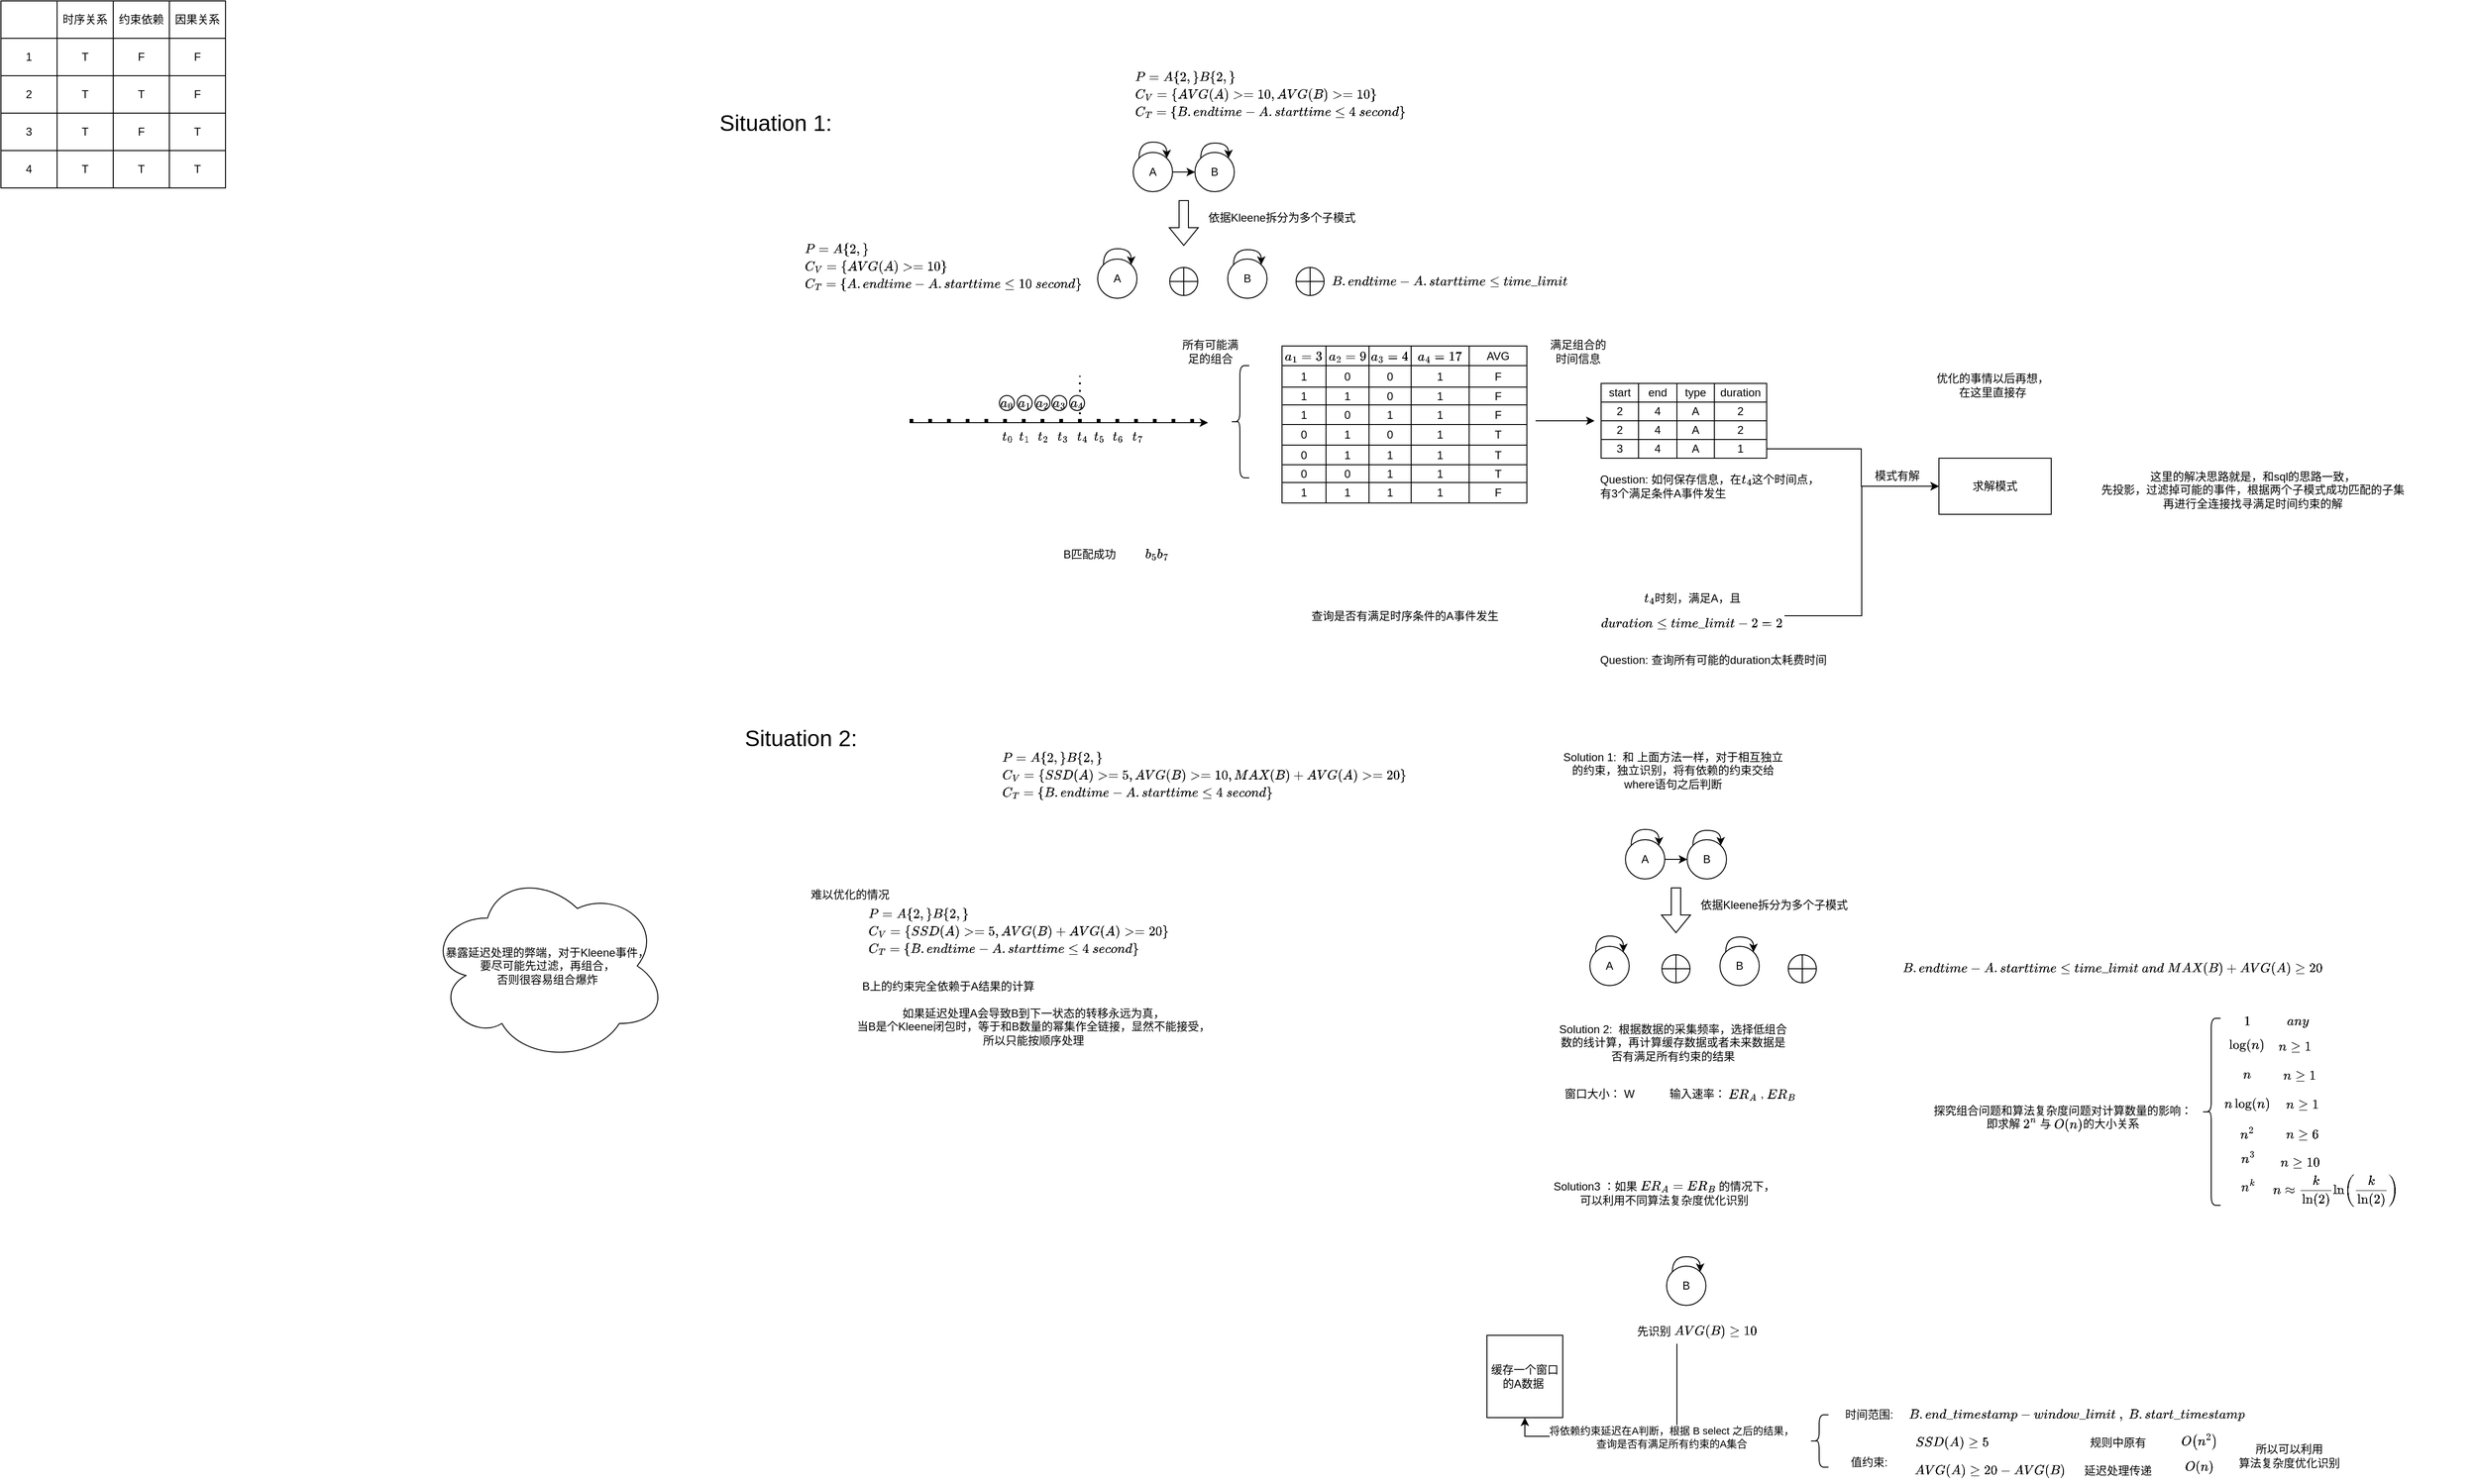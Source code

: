 <mxfile version="24.7.17">
  <diagram name="solution" id="qw6IBQWtgg2uzaBCxlZd">
    <mxGraphModel dx="1864" dy="587" grid="0" gridSize="10" guides="1" tooltips="1" connect="1" arrows="1" fold="1" page="0" pageScale="1" pageWidth="1200" pageHeight="1920" math="1" shadow="0">
      <root>
        <mxCell id="0" />
        <mxCell id="1" parent="0" />
        <mxCell id="yxMzsUbInx-t9ANGKYJj-90" value="" style="shape=table;startSize=0;container=1;collapsible=0;childLayout=tableLayout;" parent="1" vertex="1">
          <mxGeometry x="-740" y="144" width="240" height="200" as="geometry" />
        </mxCell>
        <mxCell id="yxMzsUbInx-t9ANGKYJj-91" value="" style="shape=tableRow;horizontal=0;startSize=0;swimlaneHead=0;swimlaneBody=0;strokeColor=inherit;top=0;left=0;bottom=0;right=0;collapsible=0;dropTarget=0;fillColor=none;points=[[0,0.5],[1,0.5]];portConstraint=eastwest;" parent="yxMzsUbInx-t9ANGKYJj-90" vertex="1">
          <mxGeometry width="240" height="40" as="geometry" />
        </mxCell>
        <mxCell id="yxMzsUbInx-t9ANGKYJj-92" value="" style="shape=partialRectangle;html=1;whiteSpace=wrap;connectable=0;strokeColor=inherit;overflow=hidden;fillColor=none;top=0;left=0;bottom=0;right=0;pointerEvents=1;" parent="yxMzsUbInx-t9ANGKYJj-91" vertex="1">
          <mxGeometry width="60" height="40" as="geometry">
            <mxRectangle width="60" height="40" as="alternateBounds" />
          </mxGeometry>
        </mxCell>
        <mxCell id="yxMzsUbInx-t9ANGKYJj-93" value="时序关系" style="shape=partialRectangle;html=1;whiteSpace=wrap;connectable=0;strokeColor=inherit;overflow=hidden;fillColor=none;top=0;left=0;bottom=0;right=0;pointerEvents=1;" parent="yxMzsUbInx-t9ANGKYJj-91" vertex="1">
          <mxGeometry x="60" width="60" height="40" as="geometry">
            <mxRectangle width="60" height="40" as="alternateBounds" />
          </mxGeometry>
        </mxCell>
        <mxCell id="yxMzsUbInx-t9ANGKYJj-94" value="约束依赖" style="shape=partialRectangle;html=1;whiteSpace=wrap;connectable=0;strokeColor=inherit;overflow=hidden;fillColor=none;top=0;left=0;bottom=0;right=0;pointerEvents=1;" parent="yxMzsUbInx-t9ANGKYJj-91" vertex="1">
          <mxGeometry x="120" width="60" height="40" as="geometry">
            <mxRectangle width="60" height="40" as="alternateBounds" />
          </mxGeometry>
        </mxCell>
        <mxCell id="yxMzsUbInx-t9ANGKYJj-95" value="因果关系" style="shape=partialRectangle;html=1;whiteSpace=wrap;connectable=0;strokeColor=inherit;overflow=hidden;fillColor=none;top=0;left=0;bottom=0;right=0;pointerEvents=1;" parent="yxMzsUbInx-t9ANGKYJj-91" vertex="1">
          <mxGeometry x="180" width="60" height="40" as="geometry">
            <mxRectangle width="60" height="40" as="alternateBounds" />
          </mxGeometry>
        </mxCell>
        <mxCell id="yxMzsUbInx-t9ANGKYJj-96" value="" style="shape=tableRow;horizontal=0;startSize=0;swimlaneHead=0;swimlaneBody=0;strokeColor=inherit;top=0;left=0;bottom=0;right=0;collapsible=0;dropTarget=0;fillColor=none;points=[[0,0.5],[1,0.5]];portConstraint=eastwest;" parent="yxMzsUbInx-t9ANGKYJj-90" vertex="1">
          <mxGeometry y="40" width="240" height="40" as="geometry" />
        </mxCell>
        <mxCell id="yxMzsUbInx-t9ANGKYJj-97" value="1" style="shape=partialRectangle;html=1;whiteSpace=wrap;connectable=0;strokeColor=inherit;overflow=hidden;fillColor=none;top=0;left=0;bottom=0;right=0;pointerEvents=1;" parent="yxMzsUbInx-t9ANGKYJj-96" vertex="1">
          <mxGeometry width="60" height="40" as="geometry">
            <mxRectangle width="60" height="40" as="alternateBounds" />
          </mxGeometry>
        </mxCell>
        <mxCell id="yxMzsUbInx-t9ANGKYJj-98" value="T" style="shape=partialRectangle;html=1;whiteSpace=wrap;connectable=0;strokeColor=inherit;overflow=hidden;fillColor=none;top=0;left=0;bottom=0;right=0;pointerEvents=1;" parent="yxMzsUbInx-t9ANGKYJj-96" vertex="1">
          <mxGeometry x="60" width="60" height="40" as="geometry">
            <mxRectangle width="60" height="40" as="alternateBounds" />
          </mxGeometry>
        </mxCell>
        <mxCell id="yxMzsUbInx-t9ANGKYJj-99" value="F" style="shape=partialRectangle;html=1;whiteSpace=wrap;connectable=0;strokeColor=inherit;overflow=hidden;fillColor=none;top=0;left=0;bottom=0;right=0;pointerEvents=1;" parent="yxMzsUbInx-t9ANGKYJj-96" vertex="1">
          <mxGeometry x="120" width="60" height="40" as="geometry">
            <mxRectangle width="60" height="40" as="alternateBounds" />
          </mxGeometry>
        </mxCell>
        <mxCell id="yxMzsUbInx-t9ANGKYJj-100" value="F" style="shape=partialRectangle;html=1;whiteSpace=wrap;connectable=0;strokeColor=inherit;overflow=hidden;fillColor=none;top=0;left=0;bottom=0;right=0;pointerEvents=1;" parent="yxMzsUbInx-t9ANGKYJj-96" vertex="1">
          <mxGeometry x="180" width="60" height="40" as="geometry">
            <mxRectangle width="60" height="40" as="alternateBounds" />
          </mxGeometry>
        </mxCell>
        <mxCell id="yxMzsUbInx-t9ANGKYJj-101" value="" style="shape=tableRow;horizontal=0;startSize=0;swimlaneHead=0;swimlaneBody=0;strokeColor=inherit;top=0;left=0;bottom=0;right=0;collapsible=0;dropTarget=0;fillColor=none;points=[[0,0.5],[1,0.5]];portConstraint=eastwest;" parent="yxMzsUbInx-t9ANGKYJj-90" vertex="1">
          <mxGeometry y="80" width="240" height="40" as="geometry" />
        </mxCell>
        <mxCell id="yxMzsUbInx-t9ANGKYJj-102" value="2" style="shape=partialRectangle;html=1;whiteSpace=wrap;connectable=0;strokeColor=inherit;overflow=hidden;fillColor=none;top=0;left=0;bottom=0;right=0;pointerEvents=1;" parent="yxMzsUbInx-t9ANGKYJj-101" vertex="1">
          <mxGeometry width="60" height="40" as="geometry">
            <mxRectangle width="60" height="40" as="alternateBounds" />
          </mxGeometry>
        </mxCell>
        <mxCell id="yxMzsUbInx-t9ANGKYJj-103" value="T" style="shape=partialRectangle;html=1;whiteSpace=wrap;connectable=0;strokeColor=inherit;overflow=hidden;fillColor=none;top=0;left=0;bottom=0;right=0;pointerEvents=1;" parent="yxMzsUbInx-t9ANGKYJj-101" vertex="1">
          <mxGeometry x="60" width="60" height="40" as="geometry">
            <mxRectangle width="60" height="40" as="alternateBounds" />
          </mxGeometry>
        </mxCell>
        <mxCell id="yxMzsUbInx-t9ANGKYJj-104" value="T" style="shape=partialRectangle;html=1;whiteSpace=wrap;connectable=0;strokeColor=inherit;overflow=hidden;fillColor=none;top=0;left=0;bottom=0;right=0;pointerEvents=1;" parent="yxMzsUbInx-t9ANGKYJj-101" vertex="1">
          <mxGeometry x="120" width="60" height="40" as="geometry">
            <mxRectangle width="60" height="40" as="alternateBounds" />
          </mxGeometry>
        </mxCell>
        <mxCell id="yxMzsUbInx-t9ANGKYJj-105" value="F" style="shape=partialRectangle;html=1;whiteSpace=wrap;connectable=0;strokeColor=inherit;overflow=hidden;fillColor=none;top=0;left=0;bottom=0;right=0;pointerEvents=1;" parent="yxMzsUbInx-t9ANGKYJj-101" vertex="1">
          <mxGeometry x="180" width="60" height="40" as="geometry">
            <mxRectangle width="60" height="40" as="alternateBounds" />
          </mxGeometry>
        </mxCell>
        <mxCell id="yxMzsUbInx-t9ANGKYJj-106" value="" style="shape=tableRow;horizontal=0;startSize=0;swimlaneHead=0;swimlaneBody=0;strokeColor=inherit;top=0;left=0;bottom=0;right=0;collapsible=0;dropTarget=0;fillColor=none;points=[[0,0.5],[1,0.5]];portConstraint=eastwest;" parent="yxMzsUbInx-t9ANGKYJj-90" vertex="1">
          <mxGeometry y="120" width="240" height="40" as="geometry" />
        </mxCell>
        <mxCell id="yxMzsUbInx-t9ANGKYJj-107" value="3" style="shape=partialRectangle;html=1;whiteSpace=wrap;connectable=0;strokeColor=inherit;overflow=hidden;fillColor=none;top=0;left=0;bottom=0;right=0;pointerEvents=1;" parent="yxMzsUbInx-t9ANGKYJj-106" vertex="1">
          <mxGeometry width="60" height="40" as="geometry">
            <mxRectangle width="60" height="40" as="alternateBounds" />
          </mxGeometry>
        </mxCell>
        <mxCell id="yxMzsUbInx-t9ANGKYJj-108" value="T" style="shape=partialRectangle;html=1;whiteSpace=wrap;connectable=0;strokeColor=inherit;overflow=hidden;fillColor=none;top=0;left=0;bottom=0;right=0;pointerEvents=1;" parent="yxMzsUbInx-t9ANGKYJj-106" vertex="1">
          <mxGeometry x="60" width="60" height="40" as="geometry">
            <mxRectangle width="60" height="40" as="alternateBounds" />
          </mxGeometry>
        </mxCell>
        <mxCell id="yxMzsUbInx-t9ANGKYJj-109" value="F" style="shape=partialRectangle;html=1;whiteSpace=wrap;connectable=0;strokeColor=inherit;overflow=hidden;fillColor=none;top=0;left=0;bottom=0;right=0;pointerEvents=1;" parent="yxMzsUbInx-t9ANGKYJj-106" vertex="1">
          <mxGeometry x="120" width="60" height="40" as="geometry">
            <mxRectangle width="60" height="40" as="alternateBounds" />
          </mxGeometry>
        </mxCell>
        <mxCell id="yxMzsUbInx-t9ANGKYJj-110" value="T" style="shape=partialRectangle;html=1;whiteSpace=wrap;connectable=0;strokeColor=inherit;overflow=hidden;fillColor=none;top=0;left=0;bottom=0;right=0;pointerEvents=1;" parent="yxMzsUbInx-t9ANGKYJj-106" vertex="1">
          <mxGeometry x="180" width="60" height="40" as="geometry">
            <mxRectangle width="60" height="40" as="alternateBounds" />
          </mxGeometry>
        </mxCell>
        <mxCell id="yxMzsUbInx-t9ANGKYJj-111" value="" style="shape=tableRow;horizontal=0;startSize=0;swimlaneHead=0;swimlaneBody=0;strokeColor=inherit;top=0;left=0;bottom=0;right=0;collapsible=0;dropTarget=0;fillColor=none;points=[[0,0.5],[1,0.5]];portConstraint=eastwest;" parent="yxMzsUbInx-t9ANGKYJj-90" vertex="1">
          <mxGeometry y="160" width="240" height="40" as="geometry" />
        </mxCell>
        <mxCell id="yxMzsUbInx-t9ANGKYJj-112" value="4" style="shape=partialRectangle;html=1;whiteSpace=wrap;connectable=0;strokeColor=inherit;overflow=hidden;fillColor=none;top=0;left=0;bottom=0;right=0;pointerEvents=1;" parent="yxMzsUbInx-t9ANGKYJj-111" vertex="1">
          <mxGeometry width="60" height="40" as="geometry">
            <mxRectangle width="60" height="40" as="alternateBounds" />
          </mxGeometry>
        </mxCell>
        <mxCell id="yxMzsUbInx-t9ANGKYJj-113" value="T" style="shape=partialRectangle;html=1;whiteSpace=wrap;connectable=0;strokeColor=inherit;overflow=hidden;fillColor=none;top=0;left=0;bottom=0;right=0;pointerEvents=1;" parent="yxMzsUbInx-t9ANGKYJj-111" vertex="1">
          <mxGeometry x="60" width="60" height="40" as="geometry">
            <mxRectangle width="60" height="40" as="alternateBounds" />
          </mxGeometry>
        </mxCell>
        <mxCell id="yxMzsUbInx-t9ANGKYJj-114" value="T" style="shape=partialRectangle;html=1;whiteSpace=wrap;connectable=0;strokeColor=inherit;overflow=hidden;fillColor=none;top=0;left=0;bottom=0;right=0;pointerEvents=1;" parent="yxMzsUbInx-t9ANGKYJj-111" vertex="1">
          <mxGeometry x="120" width="60" height="40" as="geometry">
            <mxRectangle width="60" height="40" as="alternateBounds" />
          </mxGeometry>
        </mxCell>
        <mxCell id="yxMzsUbInx-t9ANGKYJj-115" value="T" style="shape=partialRectangle;html=1;whiteSpace=wrap;connectable=0;strokeColor=inherit;overflow=hidden;fillColor=none;top=0;left=0;bottom=0;right=0;pointerEvents=1;" parent="yxMzsUbInx-t9ANGKYJj-111" vertex="1">
          <mxGeometry x="180" width="60" height="40" as="geometry">
            <mxRectangle width="60" height="40" as="alternateBounds" />
          </mxGeometry>
        </mxCell>
        <mxCell id="yxMzsUbInx-t9ANGKYJj-124" value="" style="edgeStyle=orthogonalEdgeStyle;rounded=0;orthogonalLoop=1;jettySize=auto;html=1;" parent="1" source="yxMzsUbInx-t9ANGKYJj-118" target="yxMzsUbInx-t9ANGKYJj-123" edge="1">
          <mxGeometry relative="1" as="geometry" />
        </mxCell>
        <mxCell id="yxMzsUbInx-t9ANGKYJj-118" value="A" style="ellipse;whiteSpace=wrap;html=1;aspect=fixed;" parent="1" vertex="1">
          <mxGeometry x="470" y="306.01" width="42" height="42" as="geometry" />
        </mxCell>
        <mxCell id="yxMzsUbInx-t9ANGKYJj-121" style="edgeStyle=orthogonalEdgeStyle;rounded=0;orthogonalLoop=1;jettySize=auto;html=1;exitX=0;exitY=0;exitDx=0;exitDy=0;entryX=1;entryY=0;entryDx=0;entryDy=0;curved=1;" parent="1" source="yxMzsUbInx-t9ANGKYJj-118" target="yxMzsUbInx-t9ANGKYJj-118" edge="1">
          <mxGeometry relative="1" as="geometry">
            <Array as="points">
              <mxPoint x="476" y="295.01" />
              <mxPoint x="506" y="295.01" />
            </Array>
          </mxGeometry>
        </mxCell>
        <mxCell id="yxMzsUbInx-t9ANGKYJj-123" value="B" style="ellipse;whiteSpace=wrap;html=1;aspect=fixed;" parent="1" vertex="1">
          <mxGeometry x="536" y="306.01" width="42" height="42" as="geometry" />
        </mxCell>
        <mxCell id="yxMzsUbInx-t9ANGKYJj-125" style="edgeStyle=orthogonalEdgeStyle;rounded=0;orthogonalLoop=1;jettySize=auto;html=1;exitX=0;exitY=0;exitDx=0;exitDy=0;entryX=1;entryY=0;entryDx=0;entryDy=0;curved=1;" parent="1" source="yxMzsUbInx-t9ANGKYJj-123" target="yxMzsUbInx-t9ANGKYJj-123" edge="1">
          <mxGeometry relative="1" as="geometry">
            <Array as="points">
              <mxPoint x="542" y="296.01" />
              <mxPoint x="572" y="296.01" />
            </Array>
          </mxGeometry>
        </mxCell>
        <mxCell id="yxMzsUbInx-t9ANGKYJj-126" value="&lt;font style=&quot;font-size: 24px;&quot;&gt;Situation 1:&lt;/font&gt;" style="text;html=1;align=center;verticalAlign=middle;whiteSpace=wrap;rounded=0;" parent="1" vertex="1">
          <mxGeometry x="5" y="206" width="166" height="138" as="geometry" />
        </mxCell>
        <mxCell id="yxMzsUbInx-t9ANGKYJj-128" value="A" style="ellipse;whiteSpace=wrap;html=1;aspect=fixed;" parent="1" vertex="1">
          <mxGeometry x="432" y="419.99" width="42" height="42" as="geometry" />
        </mxCell>
        <mxCell id="yxMzsUbInx-t9ANGKYJj-129" style="edgeStyle=orthogonalEdgeStyle;rounded=0;orthogonalLoop=1;jettySize=auto;html=1;exitX=0;exitY=0;exitDx=0;exitDy=0;entryX=1;entryY=0;entryDx=0;entryDy=0;curved=1;" parent="1" source="yxMzsUbInx-t9ANGKYJj-128" target="yxMzsUbInx-t9ANGKYJj-128" edge="1">
          <mxGeometry relative="1" as="geometry">
            <Array as="points">
              <mxPoint x="438" y="408.99" />
              <mxPoint x="468" y="408.99" />
            </Array>
          </mxGeometry>
        </mxCell>
        <mxCell id="yxMzsUbInx-t9ANGKYJj-130" value="B" style="ellipse;whiteSpace=wrap;html=1;aspect=fixed;" parent="1" vertex="1">
          <mxGeometry x="571" y="419.99" width="42" height="42" as="geometry" />
        </mxCell>
        <mxCell id="yxMzsUbInx-t9ANGKYJj-131" style="edgeStyle=orthogonalEdgeStyle;rounded=0;orthogonalLoop=1;jettySize=auto;html=1;exitX=0;exitY=0;exitDx=0;exitDy=0;entryX=1;entryY=0;entryDx=0;entryDy=0;curved=1;" parent="1" source="yxMzsUbInx-t9ANGKYJj-130" target="yxMzsUbInx-t9ANGKYJj-130" edge="1">
          <mxGeometry relative="1" as="geometry">
            <Array as="points">
              <mxPoint x="577" y="409.99" />
              <mxPoint x="607" y="409.99" />
            </Array>
          </mxGeometry>
        </mxCell>
        <mxCell id="yxMzsUbInx-t9ANGKYJj-132" value="" style="shape=flexArrow;endArrow=classic;html=1;rounded=0;" parent="1" edge="1">
          <mxGeometry width="50" height="50" relative="1" as="geometry">
            <mxPoint x="524" y="357" as="sourcePoint" />
            <mxPoint x="524" y="406" as="targetPoint" />
          </mxGeometry>
        </mxCell>
        <mxCell id="yxMzsUbInx-t9ANGKYJj-133" value="依据Kleene拆分为多个子模式" style="text;html=1;align=center;verticalAlign=middle;whiteSpace=wrap;rounded=0;" parent="1" vertex="1">
          <mxGeometry x="546" y="361" width="166" height="30" as="geometry" />
        </mxCell>
        <mxCell id="yxMzsUbInx-t9ANGKYJj-134" value="$$B.endtime - A.starttime \leq time\_limit$$" style="text;html=1;align=center;verticalAlign=middle;whiteSpace=wrap;rounded=0;" parent="1" vertex="1">
          <mxGeometry x="712" y="429.02" width="192" height="30" as="geometry" />
        </mxCell>
        <mxCell id="yxMzsUbInx-t9ANGKYJj-136" value="" style="verticalLabelPosition=bottom;verticalAlign=top;html=1;shape=mxgraph.flowchart.summing_function;" parent="1" vertex="1">
          <mxGeometry x="509" y="429.02" width="30" height="30" as="geometry" />
        </mxCell>
        <mxCell id="yxMzsUbInx-t9ANGKYJj-137" value="" style="verticalLabelPosition=bottom;verticalAlign=top;html=1;shape=mxgraph.flowchart.summing_function;" parent="1" vertex="1">
          <mxGeometry x="644" y="429.02" width="30" height="30" as="geometry" />
        </mxCell>
        <mxCell id="yxMzsUbInx-t9ANGKYJj-140" value="" style="group" parent="1" vertex="1" connectable="0">
          <mxGeometry x="231" y="593" width="319" height="2" as="geometry" />
        </mxCell>
        <mxCell id="yxMzsUbInx-t9ANGKYJj-138" value="" style="endArrow=classic;html=1;rounded=0;" parent="yxMzsUbInx-t9ANGKYJj-140" edge="1">
          <mxGeometry width="50" height="50" relative="1" as="geometry">
            <mxPoint y="2" as="sourcePoint" />
            <mxPoint x="319" y="2" as="targetPoint" />
          </mxGeometry>
        </mxCell>
        <mxCell id="yxMzsUbInx-t9ANGKYJj-139" value="" style="endArrow=none;dashed=1;html=1;strokeWidth=4;rounded=0;dashPattern=1 4;" parent="yxMzsUbInx-t9ANGKYJj-140" edge="1">
          <mxGeometry width="50" height="50" relative="1" as="geometry">
            <mxPoint as="sourcePoint" />
            <mxPoint x="319" as="targetPoint" />
          </mxGeometry>
        </mxCell>
        <mxCell id="yxMzsUbInx-t9ANGKYJj-141" value="`t_{0}`" style="text;html=1;align=center;verticalAlign=middle;whiteSpace=wrap;rounded=0;" parent="1" vertex="1">
          <mxGeometry x="327" y="595" width="18" height="30" as="geometry" />
        </mxCell>
        <mxCell id="yxMzsUbInx-t9ANGKYJj-142" value="`t_1`" style="text;html=1;align=center;verticalAlign=middle;whiteSpace=wrap;rounded=0;" parent="1" vertex="1">
          <mxGeometry x="345" y="595" width="18" height="30" as="geometry" />
        </mxCell>
        <mxCell id="yxMzsUbInx-t9ANGKYJj-143" value="`t_2`" style="text;html=1;align=center;verticalAlign=middle;whiteSpace=wrap;rounded=0;" parent="1" vertex="1">
          <mxGeometry x="365" y="595" width="18" height="30" as="geometry" />
        </mxCell>
        <mxCell id="yxMzsUbInx-t9ANGKYJj-144" value="`t_3`" style="text;html=1;align=center;verticalAlign=middle;whiteSpace=wrap;rounded=0;" parent="1" vertex="1">
          <mxGeometry x="386" y="595" width="18" height="30" as="geometry" />
        </mxCell>
        <mxCell id="yxMzsUbInx-t9ANGKYJj-145" value="&lt;b&gt;`t_{4}`&lt;/b&gt;" style="text;html=1;align=center;verticalAlign=middle;whiteSpace=wrap;rounded=0;" parent="1" vertex="1">
          <mxGeometry x="407" y="595" width="18" height="30" as="geometry" />
        </mxCell>
        <mxCell id="yxMzsUbInx-t9ANGKYJj-146" value="`t_5`" style="text;html=1;align=center;verticalAlign=middle;whiteSpace=wrap;rounded=0;" parent="1" vertex="1">
          <mxGeometry x="425" y="595" width="18" height="30" as="geometry" />
        </mxCell>
        <mxCell id="yxMzsUbInx-t9ANGKYJj-147" value="`t_6`" style="text;html=1;align=center;verticalAlign=middle;whiteSpace=wrap;rounded=0;" parent="1" vertex="1">
          <mxGeometry x="445" y="595" width="18" height="30" as="geometry" />
        </mxCell>
        <mxCell id="yxMzsUbInx-t9ANGKYJj-148" value="`t_7`" style="text;html=1;align=center;verticalAlign=middle;whiteSpace=wrap;rounded=0;" parent="1" vertex="1">
          <mxGeometry x="466" y="595" width="18" height="30" as="geometry" />
        </mxCell>
        <mxCell id="yxMzsUbInx-t9ANGKYJj-149" value="" style="endArrow=none;dashed=1;html=1;dashPattern=1 3;strokeWidth=2;rounded=0;" parent="1" edge="1">
          <mxGeometry width="50" height="50" relative="1" as="geometry">
            <mxPoint x="413" y="594" as="sourcePoint" />
            <mxPoint x="413" y="545" as="targetPoint" />
          </mxGeometry>
        </mxCell>
        <mxCell id="yxMzsUbInx-t9ANGKYJj-152" value="$$\begin{align}&amp;amp; P = A\{2,\} B\{2,\} \\&amp;amp; C_V = \{AVG(A) &amp;gt;= 10, AVG(B) &amp;gt;= 10\} \\&amp;amp; C_T = \{B.endtime - A.starttime \leq 4\ second\} \end{align}$$" style="text;html=1;align=center;verticalAlign=middle;resizable=0;points=[];autosize=1;strokeColor=none;fillColor=none;" parent="1" vertex="1">
          <mxGeometry x="230" y="231" width="771" height="26" as="geometry" />
        </mxCell>
        <mxCell id="yxMzsUbInx-t9ANGKYJj-155" value="$$\begin{align}&amp;amp; P = A\{2,\} \\&amp;amp; C_V = \{AVG(A) &amp;gt;= 10\} \\&amp;amp; C_T = \{A.endtime - A.starttime \leq 10\ second\} \end{align}$$" style="text;html=1;align=center;verticalAlign=middle;resizable=0;points=[];autosize=1;strokeColor=none;fillColor=none;" parent="1" vertex="1">
          <mxGeometry x="-64" y="415" width="661" height="26" as="geometry" />
        </mxCell>
        <mxCell id="yxMzsUbInx-t9ANGKYJj-158" value="`a_0`" style="ellipse;whiteSpace=wrap;html=1;aspect=fixed;" parent="1" vertex="1">
          <mxGeometry x="327" y="566" width="16" height="16" as="geometry" />
        </mxCell>
        <mxCell id="yxMzsUbInx-t9ANGKYJj-159" value="`a_1`" style="ellipse;whiteSpace=wrap;html=1;aspect=fixed;" parent="1" vertex="1">
          <mxGeometry x="346" y="566" width="16" height="16" as="geometry" />
        </mxCell>
        <mxCell id="yxMzsUbInx-t9ANGKYJj-160" value="`a_2`" style="ellipse;whiteSpace=wrap;html=1;aspect=fixed;" parent="1" vertex="1">
          <mxGeometry x="365" y="566" width="16" height="16" as="geometry" />
        </mxCell>
        <mxCell id="yxMzsUbInx-t9ANGKYJj-161" value="`a_3`" style="ellipse;whiteSpace=wrap;html=1;aspect=fixed;" parent="1" vertex="1">
          <mxGeometry x="383" y="566" width="16" height="16" as="geometry" />
        </mxCell>
        <mxCell id="yxMzsUbInx-t9ANGKYJj-162" value="`a_4`" style="ellipse;whiteSpace=wrap;html=1;aspect=fixed;" parent="1" vertex="1">
          <mxGeometry x="402" y="566" width="16" height="16" as="geometry" />
        </mxCell>
        <mxCell id="yxMzsUbInx-t9ANGKYJj-163" value="" style="shape=curlyBracket;whiteSpace=wrap;html=1;rounded=1;labelPosition=left;verticalLabelPosition=middle;align=right;verticalAlign=middle;" parent="1" vertex="1">
          <mxGeometry x="574" y="534" width="20" height="120" as="geometry" />
        </mxCell>
        <mxCell id="yxMzsUbInx-t9ANGKYJj-165" value="" style="shape=table;startSize=0;container=1;collapsible=0;childLayout=tableLayout;" parent="1" vertex="1">
          <mxGeometry x="629" y="513" width="261.683" height="167.878" as="geometry" />
        </mxCell>
        <mxCell id="yxMzsUbInx-t9ANGKYJj-166" value="" style="shape=tableRow;horizontal=0;startSize=0;swimlaneHead=0;swimlaneBody=0;strokeColor=inherit;top=0;left=0;bottom=0;right=0;collapsible=0;dropTarget=0;fillColor=none;points=[[0,0.5],[1,0.5]];portConstraint=eastwest;" parent="yxMzsUbInx-t9ANGKYJj-165" vertex="1">
          <mxGeometry width="261.683" height="21" as="geometry" />
        </mxCell>
        <mxCell id="yxMzsUbInx-t9ANGKYJj-167" value="`a_1=3`" style="shape=partialRectangle;html=1;whiteSpace=wrap;connectable=0;strokeColor=inherit;overflow=hidden;fillColor=none;top=0;left=0;bottom=0;right=0;pointerEvents=1;" parent="yxMzsUbInx-t9ANGKYJj-166" vertex="1">
          <mxGeometry width="47" height="21" as="geometry">
            <mxRectangle width="47" height="21" as="alternateBounds" />
          </mxGeometry>
        </mxCell>
        <mxCell id="yxMzsUbInx-t9ANGKYJj-168" value="`a_2=9`" style="shape=partialRectangle;html=1;whiteSpace=wrap;connectable=0;strokeColor=inherit;overflow=hidden;fillColor=none;top=0;left=0;bottom=0;right=0;pointerEvents=1;" parent="yxMzsUbInx-t9ANGKYJj-166" vertex="1">
          <mxGeometry x="47" width="46" height="21" as="geometry">
            <mxRectangle width="46" height="21" as="alternateBounds" />
          </mxGeometry>
        </mxCell>
        <mxCell id="yxMzsUbInx-t9ANGKYJj-169" value="`a_3=4`" style="shape=partialRectangle;html=1;whiteSpace=wrap;connectable=0;strokeColor=inherit;overflow=hidden;fillColor=none;top=0;left=0;bottom=0;right=0;pointerEvents=1;" parent="yxMzsUbInx-t9ANGKYJj-166" vertex="1">
          <mxGeometry x="93" width="45" height="21" as="geometry">
            <mxRectangle width="45" height="21" as="alternateBounds" />
          </mxGeometry>
        </mxCell>
        <mxCell id="yxMzsUbInx-t9ANGKYJj-170" value="`a_4=17`" style="shape=partialRectangle;html=1;whiteSpace=wrap;connectable=0;strokeColor=inherit;overflow=hidden;fillColor=none;top=0;left=0;bottom=0;right=0;pointerEvents=1;" parent="yxMzsUbInx-t9ANGKYJj-166" vertex="1">
          <mxGeometry x="138" width="62" height="21" as="geometry">
            <mxRectangle width="62" height="21" as="alternateBounds" />
          </mxGeometry>
        </mxCell>
        <mxCell id="yxMzsUbInx-t9ANGKYJj-214" value="AVG" style="shape=partialRectangle;html=1;whiteSpace=wrap;connectable=0;strokeColor=inherit;overflow=hidden;fillColor=none;top=0;left=0;bottom=0;right=0;pointerEvents=1;" parent="yxMzsUbInx-t9ANGKYJj-166" vertex="1">
          <mxGeometry x="200" width="62" height="21" as="geometry">
            <mxRectangle width="62" height="21" as="alternateBounds" />
          </mxGeometry>
        </mxCell>
        <mxCell id="yxMzsUbInx-t9ANGKYJj-171" value="" style="shape=tableRow;horizontal=0;startSize=0;swimlaneHead=0;swimlaneBody=0;strokeColor=inherit;top=0;left=0;bottom=0;right=0;collapsible=0;dropTarget=0;fillColor=none;points=[[0,0.5],[1,0.5]];portConstraint=eastwest;" parent="yxMzsUbInx-t9ANGKYJj-165" vertex="1">
          <mxGeometry y="21" width="261.683" height="23" as="geometry" />
        </mxCell>
        <mxCell id="yxMzsUbInx-t9ANGKYJj-172" value="1" style="shape=partialRectangle;html=1;whiteSpace=wrap;connectable=0;strokeColor=inherit;overflow=hidden;fillColor=none;top=0;left=0;bottom=0;right=0;pointerEvents=1;" parent="yxMzsUbInx-t9ANGKYJj-171" vertex="1">
          <mxGeometry width="47" height="23" as="geometry">
            <mxRectangle width="47" height="23" as="alternateBounds" />
          </mxGeometry>
        </mxCell>
        <mxCell id="yxMzsUbInx-t9ANGKYJj-173" value="0" style="shape=partialRectangle;html=1;whiteSpace=wrap;connectable=0;strokeColor=inherit;overflow=hidden;fillColor=none;top=0;left=0;bottom=0;right=0;pointerEvents=1;" parent="yxMzsUbInx-t9ANGKYJj-171" vertex="1">
          <mxGeometry x="47" width="46" height="23" as="geometry">
            <mxRectangle width="46" height="23" as="alternateBounds" />
          </mxGeometry>
        </mxCell>
        <mxCell id="yxMzsUbInx-t9ANGKYJj-174" value="0" style="shape=partialRectangle;html=1;whiteSpace=wrap;connectable=0;strokeColor=inherit;overflow=hidden;fillColor=none;top=0;left=0;bottom=0;right=0;pointerEvents=1;" parent="yxMzsUbInx-t9ANGKYJj-171" vertex="1">
          <mxGeometry x="93" width="45" height="23" as="geometry">
            <mxRectangle width="45" height="23" as="alternateBounds" />
          </mxGeometry>
        </mxCell>
        <mxCell id="yxMzsUbInx-t9ANGKYJj-175" value="1" style="shape=partialRectangle;html=1;whiteSpace=wrap;connectable=0;strokeColor=inherit;overflow=hidden;fillColor=none;top=0;left=0;bottom=0;right=0;pointerEvents=1;" parent="yxMzsUbInx-t9ANGKYJj-171" vertex="1">
          <mxGeometry x="138" width="62" height="23" as="geometry">
            <mxRectangle width="62" height="23" as="alternateBounds" />
          </mxGeometry>
        </mxCell>
        <mxCell id="yxMzsUbInx-t9ANGKYJj-215" value="F" style="shape=partialRectangle;html=1;whiteSpace=wrap;connectable=0;strokeColor=inherit;overflow=hidden;fillColor=none;top=0;left=0;bottom=0;right=0;pointerEvents=1;" parent="yxMzsUbInx-t9ANGKYJj-171" vertex="1">
          <mxGeometry x="200" width="62" height="23" as="geometry">
            <mxRectangle width="62" height="23" as="alternateBounds" />
          </mxGeometry>
        </mxCell>
        <mxCell id="yxMzsUbInx-t9ANGKYJj-176" value="" style="shape=tableRow;horizontal=0;startSize=0;swimlaneHead=0;swimlaneBody=0;strokeColor=inherit;top=0;left=0;bottom=0;right=0;collapsible=0;dropTarget=0;fillColor=none;points=[[0,0.5],[1,0.5]];portConstraint=eastwest;" parent="yxMzsUbInx-t9ANGKYJj-165" vertex="1">
          <mxGeometry y="44" width="261.683" height="19" as="geometry" />
        </mxCell>
        <mxCell id="yxMzsUbInx-t9ANGKYJj-177" value="1" style="shape=partialRectangle;html=1;whiteSpace=wrap;connectable=0;strokeColor=inherit;overflow=hidden;fillColor=none;top=0;left=0;bottom=0;right=0;pointerEvents=1;" parent="yxMzsUbInx-t9ANGKYJj-176" vertex="1">
          <mxGeometry width="47" height="19" as="geometry">
            <mxRectangle width="47" height="19" as="alternateBounds" />
          </mxGeometry>
        </mxCell>
        <mxCell id="yxMzsUbInx-t9ANGKYJj-178" value="1" style="shape=partialRectangle;html=1;whiteSpace=wrap;connectable=0;strokeColor=inherit;overflow=hidden;fillColor=none;top=0;left=0;bottom=0;right=0;pointerEvents=1;" parent="yxMzsUbInx-t9ANGKYJj-176" vertex="1">
          <mxGeometry x="47" width="46" height="19" as="geometry">
            <mxRectangle width="46" height="19" as="alternateBounds" />
          </mxGeometry>
        </mxCell>
        <mxCell id="yxMzsUbInx-t9ANGKYJj-179" value="0" style="shape=partialRectangle;html=1;whiteSpace=wrap;connectable=0;strokeColor=inherit;overflow=hidden;fillColor=none;top=0;left=0;bottom=0;right=0;pointerEvents=1;" parent="yxMzsUbInx-t9ANGKYJj-176" vertex="1">
          <mxGeometry x="93" width="45" height="19" as="geometry">
            <mxRectangle width="45" height="19" as="alternateBounds" />
          </mxGeometry>
        </mxCell>
        <mxCell id="yxMzsUbInx-t9ANGKYJj-180" value="1" style="shape=partialRectangle;html=1;whiteSpace=wrap;connectable=0;strokeColor=inherit;overflow=hidden;fillColor=none;top=0;left=0;bottom=0;right=0;pointerEvents=1;" parent="yxMzsUbInx-t9ANGKYJj-176" vertex="1">
          <mxGeometry x="138" width="62" height="19" as="geometry">
            <mxRectangle width="62" height="19" as="alternateBounds" />
          </mxGeometry>
        </mxCell>
        <mxCell id="yxMzsUbInx-t9ANGKYJj-216" value="F" style="shape=partialRectangle;html=1;whiteSpace=wrap;connectable=0;strokeColor=inherit;overflow=hidden;fillColor=none;top=0;left=0;bottom=0;right=0;pointerEvents=1;" parent="yxMzsUbInx-t9ANGKYJj-176" vertex="1">
          <mxGeometry x="200" width="62" height="19" as="geometry">
            <mxRectangle width="62" height="19" as="alternateBounds" />
          </mxGeometry>
        </mxCell>
        <mxCell id="yxMzsUbInx-t9ANGKYJj-181" value="" style="shape=tableRow;horizontal=0;startSize=0;swimlaneHead=0;swimlaneBody=0;strokeColor=inherit;top=0;left=0;bottom=0;right=0;collapsible=0;dropTarget=0;fillColor=none;points=[[0,0.5],[1,0.5]];portConstraint=eastwest;" parent="yxMzsUbInx-t9ANGKYJj-165" vertex="1">
          <mxGeometry y="63" width="261.683" height="21" as="geometry" />
        </mxCell>
        <mxCell id="yxMzsUbInx-t9ANGKYJj-182" value="1" style="shape=partialRectangle;html=1;whiteSpace=wrap;connectable=0;strokeColor=inherit;overflow=hidden;fillColor=none;top=0;left=0;bottom=0;right=0;pointerEvents=1;" parent="yxMzsUbInx-t9ANGKYJj-181" vertex="1">
          <mxGeometry width="47" height="21" as="geometry">
            <mxRectangle width="47" height="21" as="alternateBounds" />
          </mxGeometry>
        </mxCell>
        <mxCell id="yxMzsUbInx-t9ANGKYJj-183" value="0" style="shape=partialRectangle;html=1;whiteSpace=wrap;connectable=0;strokeColor=inherit;overflow=hidden;fillColor=none;top=0;left=0;bottom=0;right=0;pointerEvents=1;" parent="yxMzsUbInx-t9ANGKYJj-181" vertex="1">
          <mxGeometry x="47" width="46" height="21" as="geometry">
            <mxRectangle width="46" height="21" as="alternateBounds" />
          </mxGeometry>
        </mxCell>
        <mxCell id="yxMzsUbInx-t9ANGKYJj-184" value="1" style="shape=partialRectangle;html=1;whiteSpace=wrap;connectable=0;strokeColor=inherit;overflow=hidden;fillColor=none;top=0;left=0;bottom=0;right=0;pointerEvents=1;" parent="yxMzsUbInx-t9ANGKYJj-181" vertex="1">
          <mxGeometry x="93" width="45" height="21" as="geometry">
            <mxRectangle width="45" height="21" as="alternateBounds" />
          </mxGeometry>
        </mxCell>
        <mxCell id="yxMzsUbInx-t9ANGKYJj-185" value="1" style="shape=partialRectangle;html=1;whiteSpace=wrap;connectable=0;strokeColor=inherit;overflow=hidden;fillColor=none;top=0;left=0;bottom=0;right=0;pointerEvents=1;" parent="yxMzsUbInx-t9ANGKYJj-181" vertex="1">
          <mxGeometry x="138" width="62" height="21" as="geometry">
            <mxRectangle width="62" height="21" as="alternateBounds" />
          </mxGeometry>
        </mxCell>
        <mxCell id="yxMzsUbInx-t9ANGKYJj-217" value="F" style="shape=partialRectangle;html=1;whiteSpace=wrap;connectable=0;strokeColor=inherit;overflow=hidden;fillColor=none;top=0;left=0;bottom=0;right=0;pointerEvents=1;" parent="yxMzsUbInx-t9ANGKYJj-181" vertex="1">
          <mxGeometry x="200" width="62" height="21" as="geometry">
            <mxRectangle width="62" height="21" as="alternateBounds" />
          </mxGeometry>
        </mxCell>
        <mxCell id="yxMzsUbInx-t9ANGKYJj-186" value="" style="shape=tableRow;horizontal=0;startSize=0;swimlaneHead=0;swimlaneBody=0;strokeColor=inherit;top=0;left=0;bottom=0;right=0;collapsible=0;dropTarget=0;fillColor=none;points=[[0,0.5],[1,0.5]];portConstraint=eastwest;" parent="yxMzsUbInx-t9ANGKYJj-165" vertex="1">
          <mxGeometry y="84" width="261.683" height="22" as="geometry" />
        </mxCell>
        <mxCell id="yxMzsUbInx-t9ANGKYJj-187" value="0" style="shape=partialRectangle;html=1;whiteSpace=wrap;connectable=0;strokeColor=inherit;overflow=hidden;fillColor=none;top=0;left=0;bottom=0;right=0;pointerEvents=1;" parent="yxMzsUbInx-t9ANGKYJj-186" vertex="1">
          <mxGeometry width="47" height="22" as="geometry">
            <mxRectangle width="47" height="22" as="alternateBounds" />
          </mxGeometry>
        </mxCell>
        <mxCell id="yxMzsUbInx-t9ANGKYJj-188" value="1" style="shape=partialRectangle;html=1;whiteSpace=wrap;connectable=0;strokeColor=inherit;overflow=hidden;fillColor=none;top=0;left=0;bottom=0;right=0;pointerEvents=1;" parent="yxMzsUbInx-t9ANGKYJj-186" vertex="1">
          <mxGeometry x="47" width="46" height="22" as="geometry">
            <mxRectangle width="46" height="22" as="alternateBounds" />
          </mxGeometry>
        </mxCell>
        <mxCell id="yxMzsUbInx-t9ANGKYJj-189" value="0" style="shape=partialRectangle;html=1;whiteSpace=wrap;connectable=0;strokeColor=inherit;overflow=hidden;fillColor=none;top=0;left=0;bottom=0;right=0;pointerEvents=1;" parent="yxMzsUbInx-t9ANGKYJj-186" vertex="1">
          <mxGeometry x="93" width="45" height="22" as="geometry">
            <mxRectangle width="45" height="22" as="alternateBounds" />
          </mxGeometry>
        </mxCell>
        <mxCell id="yxMzsUbInx-t9ANGKYJj-190" value="1" style="shape=partialRectangle;html=1;whiteSpace=wrap;connectable=0;strokeColor=inherit;overflow=hidden;fillColor=none;top=0;left=0;bottom=0;right=0;pointerEvents=1;" parent="yxMzsUbInx-t9ANGKYJj-186" vertex="1">
          <mxGeometry x="138" width="62" height="22" as="geometry">
            <mxRectangle width="62" height="22" as="alternateBounds" />
          </mxGeometry>
        </mxCell>
        <mxCell id="yxMzsUbInx-t9ANGKYJj-218" value="T" style="shape=partialRectangle;html=1;whiteSpace=wrap;connectable=0;strokeColor=inherit;overflow=hidden;fillColor=none;top=0;left=0;bottom=0;right=0;pointerEvents=1;" parent="yxMzsUbInx-t9ANGKYJj-186" vertex="1">
          <mxGeometry x="200" width="62" height="22" as="geometry">
            <mxRectangle width="62" height="22" as="alternateBounds" />
          </mxGeometry>
        </mxCell>
        <mxCell id="yxMzsUbInx-t9ANGKYJj-191" value="" style="shape=tableRow;horizontal=0;startSize=0;swimlaneHead=0;swimlaneBody=0;strokeColor=inherit;top=0;left=0;bottom=0;right=0;collapsible=0;dropTarget=0;fillColor=none;points=[[0,0.5],[1,0.5]];portConstraint=eastwest;" parent="yxMzsUbInx-t9ANGKYJj-165" vertex="1">
          <mxGeometry y="106" width="261.683" height="21" as="geometry" />
        </mxCell>
        <mxCell id="yxMzsUbInx-t9ANGKYJj-192" value="0" style="shape=partialRectangle;html=1;whiteSpace=wrap;connectable=0;strokeColor=inherit;overflow=hidden;fillColor=none;top=0;left=0;bottom=0;right=0;pointerEvents=1;" parent="yxMzsUbInx-t9ANGKYJj-191" vertex="1">
          <mxGeometry width="47" height="21" as="geometry">
            <mxRectangle width="47" height="21" as="alternateBounds" />
          </mxGeometry>
        </mxCell>
        <mxCell id="yxMzsUbInx-t9ANGKYJj-193" value="1" style="shape=partialRectangle;html=1;whiteSpace=wrap;connectable=0;strokeColor=inherit;overflow=hidden;fillColor=none;top=0;left=0;bottom=0;right=0;pointerEvents=1;" parent="yxMzsUbInx-t9ANGKYJj-191" vertex="1">
          <mxGeometry x="47" width="46" height="21" as="geometry">
            <mxRectangle width="46" height="21" as="alternateBounds" />
          </mxGeometry>
        </mxCell>
        <mxCell id="yxMzsUbInx-t9ANGKYJj-194" value="1" style="shape=partialRectangle;html=1;whiteSpace=wrap;connectable=0;strokeColor=inherit;overflow=hidden;fillColor=none;top=0;left=0;bottom=0;right=0;pointerEvents=1;" parent="yxMzsUbInx-t9ANGKYJj-191" vertex="1">
          <mxGeometry x="93" width="45" height="21" as="geometry">
            <mxRectangle width="45" height="21" as="alternateBounds" />
          </mxGeometry>
        </mxCell>
        <mxCell id="yxMzsUbInx-t9ANGKYJj-195" value="1" style="shape=partialRectangle;html=1;whiteSpace=wrap;connectable=0;strokeColor=inherit;overflow=hidden;fillColor=none;top=0;left=0;bottom=0;right=0;pointerEvents=1;" parent="yxMzsUbInx-t9ANGKYJj-191" vertex="1">
          <mxGeometry x="138" width="62" height="21" as="geometry">
            <mxRectangle width="62" height="21" as="alternateBounds" />
          </mxGeometry>
        </mxCell>
        <mxCell id="yxMzsUbInx-t9ANGKYJj-219" value="T" style="shape=partialRectangle;html=1;whiteSpace=wrap;connectable=0;strokeColor=inherit;overflow=hidden;fillColor=none;top=0;left=0;bottom=0;right=0;pointerEvents=1;" parent="yxMzsUbInx-t9ANGKYJj-191" vertex="1">
          <mxGeometry x="200" width="62" height="21" as="geometry">
            <mxRectangle width="62" height="21" as="alternateBounds" />
          </mxGeometry>
        </mxCell>
        <mxCell id="yxMzsUbInx-t9ANGKYJj-196" value="" style="shape=tableRow;horizontal=0;startSize=0;swimlaneHead=0;swimlaneBody=0;strokeColor=inherit;top=0;left=0;bottom=0;right=0;collapsible=0;dropTarget=0;fillColor=none;points=[[0,0.5],[1,0.5]];portConstraint=eastwest;" parent="yxMzsUbInx-t9ANGKYJj-165" vertex="1">
          <mxGeometry y="127" width="261.683" height="19" as="geometry" />
        </mxCell>
        <mxCell id="yxMzsUbInx-t9ANGKYJj-197" value="0" style="shape=partialRectangle;html=1;whiteSpace=wrap;connectable=0;strokeColor=inherit;overflow=hidden;fillColor=none;top=0;left=0;bottom=0;right=0;pointerEvents=1;" parent="yxMzsUbInx-t9ANGKYJj-196" vertex="1">
          <mxGeometry width="47" height="19" as="geometry">
            <mxRectangle width="47" height="19" as="alternateBounds" />
          </mxGeometry>
        </mxCell>
        <mxCell id="yxMzsUbInx-t9ANGKYJj-198" value="0" style="shape=partialRectangle;html=1;whiteSpace=wrap;connectable=0;strokeColor=inherit;overflow=hidden;fillColor=none;top=0;left=0;bottom=0;right=0;pointerEvents=1;" parent="yxMzsUbInx-t9ANGKYJj-196" vertex="1">
          <mxGeometry x="47" width="46" height="19" as="geometry">
            <mxRectangle width="46" height="19" as="alternateBounds" />
          </mxGeometry>
        </mxCell>
        <mxCell id="yxMzsUbInx-t9ANGKYJj-199" value="1" style="shape=partialRectangle;html=1;whiteSpace=wrap;connectable=0;strokeColor=inherit;overflow=hidden;fillColor=none;top=0;left=0;bottom=0;right=0;pointerEvents=1;" parent="yxMzsUbInx-t9ANGKYJj-196" vertex="1">
          <mxGeometry x="93" width="45" height="19" as="geometry">
            <mxRectangle width="45" height="19" as="alternateBounds" />
          </mxGeometry>
        </mxCell>
        <mxCell id="yxMzsUbInx-t9ANGKYJj-200" value="1" style="shape=partialRectangle;html=1;whiteSpace=wrap;connectable=0;strokeColor=inherit;overflow=hidden;fillColor=none;top=0;left=0;bottom=0;right=0;pointerEvents=1;" parent="yxMzsUbInx-t9ANGKYJj-196" vertex="1">
          <mxGeometry x="138" width="62" height="19" as="geometry">
            <mxRectangle width="62" height="19" as="alternateBounds" />
          </mxGeometry>
        </mxCell>
        <mxCell id="yxMzsUbInx-t9ANGKYJj-220" value="T" style="shape=partialRectangle;html=1;whiteSpace=wrap;connectable=0;strokeColor=inherit;overflow=hidden;fillColor=none;top=0;left=0;bottom=0;right=0;pointerEvents=1;" parent="yxMzsUbInx-t9ANGKYJj-196" vertex="1">
          <mxGeometry x="200" width="62" height="19" as="geometry">
            <mxRectangle width="62" height="19" as="alternateBounds" />
          </mxGeometry>
        </mxCell>
        <mxCell id="yxMzsUbInx-t9ANGKYJj-201" value="" style="shape=tableRow;horizontal=0;startSize=0;swimlaneHead=0;swimlaneBody=0;strokeColor=inherit;top=0;left=0;bottom=0;right=0;collapsible=0;dropTarget=0;fillColor=none;points=[[0,0.5],[1,0.5]];portConstraint=eastwest;" parent="yxMzsUbInx-t9ANGKYJj-165" vertex="1">
          <mxGeometry y="146" width="261.683" height="22" as="geometry" />
        </mxCell>
        <mxCell id="yxMzsUbInx-t9ANGKYJj-202" value="1" style="shape=partialRectangle;html=1;whiteSpace=wrap;connectable=0;strokeColor=inherit;overflow=hidden;fillColor=none;top=0;left=0;bottom=0;right=0;pointerEvents=1;" parent="yxMzsUbInx-t9ANGKYJj-201" vertex="1">
          <mxGeometry width="47" height="22" as="geometry">
            <mxRectangle width="47" height="22" as="alternateBounds" />
          </mxGeometry>
        </mxCell>
        <mxCell id="yxMzsUbInx-t9ANGKYJj-203" value="1" style="shape=partialRectangle;html=1;whiteSpace=wrap;connectable=0;strokeColor=inherit;overflow=hidden;fillColor=none;top=0;left=0;bottom=0;right=0;pointerEvents=1;" parent="yxMzsUbInx-t9ANGKYJj-201" vertex="1">
          <mxGeometry x="47" width="46" height="22" as="geometry">
            <mxRectangle width="46" height="22" as="alternateBounds" />
          </mxGeometry>
        </mxCell>
        <mxCell id="yxMzsUbInx-t9ANGKYJj-204" value="1" style="shape=partialRectangle;html=1;whiteSpace=wrap;connectable=0;strokeColor=inherit;overflow=hidden;fillColor=none;top=0;left=0;bottom=0;right=0;pointerEvents=1;" parent="yxMzsUbInx-t9ANGKYJj-201" vertex="1">
          <mxGeometry x="93" width="45" height="22" as="geometry">
            <mxRectangle width="45" height="22" as="alternateBounds" />
          </mxGeometry>
        </mxCell>
        <mxCell id="yxMzsUbInx-t9ANGKYJj-205" value="1" style="shape=partialRectangle;html=1;whiteSpace=wrap;connectable=0;strokeColor=inherit;overflow=hidden;fillColor=none;top=0;left=0;bottom=0;right=0;pointerEvents=1;" parent="yxMzsUbInx-t9ANGKYJj-201" vertex="1">
          <mxGeometry x="138" width="62" height="22" as="geometry">
            <mxRectangle width="62" height="22" as="alternateBounds" />
          </mxGeometry>
        </mxCell>
        <mxCell id="yxMzsUbInx-t9ANGKYJj-221" value="F" style="shape=partialRectangle;html=1;whiteSpace=wrap;connectable=0;strokeColor=inherit;overflow=hidden;fillColor=none;top=0;left=0;bottom=0;right=0;pointerEvents=1;" parent="yxMzsUbInx-t9ANGKYJj-201" vertex="1">
          <mxGeometry x="200" width="62" height="22" as="geometry">
            <mxRectangle width="62" height="22" as="alternateBounds" />
          </mxGeometry>
        </mxCell>
        <mxCell id="yxMzsUbInx-t9ANGKYJj-252" value="" style="shape=table;startSize=0;container=1;collapsible=0;childLayout=tableLayout;" parent="1" vertex="1">
          <mxGeometry x="970" y="553" width="176.902" height="80" as="geometry" />
        </mxCell>
        <mxCell id="yxMzsUbInx-t9ANGKYJj-253" value="" style="shape=tableRow;horizontal=0;startSize=0;swimlaneHead=0;swimlaneBody=0;strokeColor=inherit;top=0;left=0;bottom=0;right=0;collapsible=0;dropTarget=0;fillColor=none;points=[[0,0.5],[1,0.5]];portConstraint=eastwest;" parent="yxMzsUbInx-t9ANGKYJj-252" vertex="1">
          <mxGeometry width="176.902" height="20" as="geometry" />
        </mxCell>
        <mxCell id="yxMzsUbInx-t9ANGKYJj-254" value="start" style="shape=partialRectangle;html=1;whiteSpace=wrap;connectable=0;strokeColor=inherit;overflow=hidden;fillColor=none;top=0;left=0;bottom=0;right=0;pointerEvents=1;" parent="yxMzsUbInx-t9ANGKYJj-253" vertex="1">
          <mxGeometry width="40" height="20" as="geometry">
            <mxRectangle width="40" height="20" as="alternateBounds" />
          </mxGeometry>
        </mxCell>
        <mxCell id="yxMzsUbInx-t9ANGKYJj-255" value="end" style="shape=partialRectangle;html=1;whiteSpace=wrap;connectable=0;strokeColor=inherit;overflow=hidden;fillColor=none;top=0;left=0;bottom=0;right=0;pointerEvents=1;" parent="yxMzsUbInx-t9ANGKYJj-253" vertex="1">
          <mxGeometry x="40" width="41" height="20" as="geometry">
            <mxRectangle width="41" height="20" as="alternateBounds" />
          </mxGeometry>
        </mxCell>
        <mxCell id="yxMzsUbInx-t9ANGKYJj-256" value="type" style="shape=partialRectangle;html=1;whiteSpace=wrap;connectable=0;strokeColor=inherit;overflow=hidden;fillColor=none;top=0;left=0;bottom=0;right=0;pointerEvents=1;" parent="yxMzsUbInx-t9ANGKYJj-253" vertex="1">
          <mxGeometry x="81" width="40" height="20" as="geometry">
            <mxRectangle width="40" height="20" as="alternateBounds" />
          </mxGeometry>
        </mxCell>
        <mxCell id="yxMzsUbInx-t9ANGKYJj-311" value="duration" style="shape=partialRectangle;html=1;whiteSpace=wrap;connectable=0;strokeColor=inherit;overflow=hidden;fillColor=none;top=0;left=0;bottom=0;right=0;pointerEvents=1;" parent="yxMzsUbInx-t9ANGKYJj-253" vertex="1">
          <mxGeometry x="121" width="56" height="20" as="geometry">
            <mxRectangle width="56" height="20" as="alternateBounds" />
          </mxGeometry>
        </mxCell>
        <mxCell id="yxMzsUbInx-t9ANGKYJj-257" style="shape=tableRow;horizontal=0;startSize=0;swimlaneHead=0;swimlaneBody=0;strokeColor=inherit;top=0;left=0;bottom=0;right=0;collapsible=0;dropTarget=0;fillColor=none;points=[[0,0.5],[1,0.5]];portConstraint=eastwest;" parent="yxMzsUbInx-t9ANGKYJj-252" vertex="1">
          <mxGeometry y="20" width="176.902" height="20" as="geometry" />
        </mxCell>
        <mxCell id="yxMzsUbInx-t9ANGKYJj-258" value="2" style="shape=partialRectangle;html=1;whiteSpace=wrap;connectable=0;strokeColor=inherit;overflow=hidden;fillColor=none;top=0;left=0;bottom=0;right=0;pointerEvents=1;" parent="yxMzsUbInx-t9ANGKYJj-257" vertex="1">
          <mxGeometry width="40" height="20" as="geometry">
            <mxRectangle width="40" height="20" as="alternateBounds" />
          </mxGeometry>
        </mxCell>
        <mxCell id="yxMzsUbInx-t9ANGKYJj-259" value="4" style="shape=partialRectangle;html=1;whiteSpace=wrap;connectable=0;strokeColor=inherit;overflow=hidden;fillColor=none;top=0;left=0;bottom=0;right=0;pointerEvents=1;" parent="yxMzsUbInx-t9ANGKYJj-257" vertex="1">
          <mxGeometry x="40" width="41" height="20" as="geometry">
            <mxRectangle width="41" height="20" as="alternateBounds" />
          </mxGeometry>
        </mxCell>
        <mxCell id="yxMzsUbInx-t9ANGKYJj-260" value="A" style="shape=partialRectangle;html=1;whiteSpace=wrap;connectable=0;strokeColor=inherit;overflow=hidden;fillColor=none;top=0;left=0;bottom=0;right=0;pointerEvents=1;" parent="yxMzsUbInx-t9ANGKYJj-257" vertex="1">
          <mxGeometry x="81" width="40" height="20" as="geometry">
            <mxRectangle width="40" height="20" as="alternateBounds" />
          </mxGeometry>
        </mxCell>
        <mxCell id="yxMzsUbInx-t9ANGKYJj-312" value="2" style="shape=partialRectangle;html=1;whiteSpace=wrap;connectable=0;strokeColor=inherit;overflow=hidden;fillColor=none;top=0;left=0;bottom=0;right=0;pointerEvents=1;" parent="yxMzsUbInx-t9ANGKYJj-257" vertex="1">
          <mxGeometry x="121" width="56" height="20" as="geometry">
            <mxRectangle width="56" height="20" as="alternateBounds" />
          </mxGeometry>
        </mxCell>
        <mxCell id="yxMzsUbInx-t9ANGKYJj-261" style="shape=tableRow;horizontal=0;startSize=0;swimlaneHead=0;swimlaneBody=0;strokeColor=inherit;top=0;left=0;bottom=0;right=0;collapsible=0;dropTarget=0;fillColor=none;points=[[0,0.5],[1,0.5]];portConstraint=eastwest;" parent="yxMzsUbInx-t9ANGKYJj-252" vertex="1">
          <mxGeometry y="40" width="176.902" height="20" as="geometry" />
        </mxCell>
        <mxCell id="yxMzsUbInx-t9ANGKYJj-262" value="2" style="shape=partialRectangle;html=1;whiteSpace=wrap;connectable=0;strokeColor=inherit;overflow=hidden;fillColor=none;top=0;left=0;bottom=0;right=0;pointerEvents=1;" parent="yxMzsUbInx-t9ANGKYJj-261" vertex="1">
          <mxGeometry width="40" height="20" as="geometry">
            <mxRectangle width="40" height="20" as="alternateBounds" />
          </mxGeometry>
        </mxCell>
        <mxCell id="yxMzsUbInx-t9ANGKYJj-263" value="4" style="shape=partialRectangle;html=1;whiteSpace=wrap;connectable=0;strokeColor=inherit;overflow=hidden;fillColor=none;top=0;left=0;bottom=0;right=0;pointerEvents=1;" parent="yxMzsUbInx-t9ANGKYJj-261" vertex="1">
          <mxGeometry x="40" width="41" height="20" as="geometry">
            <mxRectangle width="41" height="20" as="alternateBounds" />
          </mxGeometry>
        </mxCell>
        <mxCell id="yxMzsUbInx-t9ANGKYJj-264" value="A" style="shape=partialRectangle;html=1;whiteSpace=wrap;connectable=0;strokeColor=inherit;overflow=hidden;fillColor=none;top=0;left=0;bottom=0;right=0;pointerEvents=1;" parent="yxMzsUbInx-t9ANGKYJj-261" vertex="1">
          <mxGeometry x="81" width="40" height="20" as="geometry">
            <mxRectangle width="40" height="20" as="alternateBounds" />
          </mxGeometry>
        </mxCell>
        <mxCell id="yxMzsUbInx-t9ANGKYJj-313" value="2" style="shape=partialRectangle;html=1;whiteSpace=wrap;connectable=0;strokeColor=inherit;overflow=hidden;fillColor=none;top=0;left=0;bottom=0;right=0;pointerEvents=1;" parent="yxMzsUbInx-t9ANGKYJj-261" vertex="1">
          <mxGeometry x="121" width="56" height="20" as="geometry">
            <mxRectangle width="56" height="20" as="alternateBounds" />
          </mxGeometry>
        </mxCell>
        <mxCell id="yxMzsUbInx-t9ANGKYJj-265" style="shape=tableRow;horizontal=0;startSize=0;swimlaneHead=0;swimlaneBody=0;strokeColor=inherit;top=0;left=0;bottom=0;right=0;collapsible=0;dropTarget=0;fillColor=none;points=[[0,0.5],[1,0.5]];portConstraint=eastwest;" parent="yxMzsUbInx-t9ANGKYJj-252" vertex="1">
          <mxGeometry y="60" width="176.902" height="20" as="geometry" />
        </mxCell>
        <mxCell id="yxMzsUbInx-t9ANGKYJj-266" value="3" style="shape=partialRectangle;html=1;whiteSpace=wrap;connectable=0;strokeColor=inherit;overflow=hidden;fillColor=none;top=0;left=0;bottom=0;right=0;pointerEvents=1;" parent="yxMzsUbInx-t9ANGKYJj-265" vertex="1">
          <mxGeometry width="40" height="20" as="geometry">
            <mxRectangle width="40" height="20" as="alternateBounds" />
          </mxGeometry>
        </mxCell>
        <mxCell id="yxMzsUbInx-t9ANGKYJj-267" value="4" style="shape=partialRectangle;html=1;whiteSpace=wrap;connectable=0;strokeColor=inherit;overflow=hidden;fillColor=none;top=0;left=0;bottom=0;right=0;pointerEvents=1;" parent="yxMzsUbInx-t9ANGKYJj-265" vertex="1">
          <mxGeometry x="40" width="41" height="20" as="geometry">
            <mxRectangle width="41" height="20" as="alternateBounds" />
          </mxGeometry>
        </mxCell>
        <mxCell id="yxMzsUbInx-t9ANGKYJj-268" value="A" style="shape=partialRectangle;html=1;whiteSpace=wrap;connectable=0;strokeColor=inherit;overflow=hidden;fillColor=none;top=0;left=0;bottom=0;right=0;pointerEvents=1;" parent="yxMzsUbInx-t9ANGKYJj-265" vertex="1">
          <mxGeometry x="81" width="40" height="20" as="geometry">
            <mxRectangle width="40" height="20" as="alternateBounds" />
          </mxGeometry>
        </mxCell>
        <mxCell id="yxMzsUbInx-t9ANGKYJj-314" value="1" style="shape=partialRectangle;html=1;whiteSpace=wrap;connectable=0;strokeColor=inherit;overflow=hidden;fillColor=none;top=0;left=0;bottom=0;right=0;pointerEvents=1;" parent="yxMzsUbInx-t9ANGKYJj-265" vertex="1">
          <mxGeometry x="121" width="56" height="20" as="geometry">
            <mxRectangle width="56" height="20" as="alternateBounds" />
          </mxGeometry>
        </mxCell>
        <mxCell id="yxMzsUbInx-t9ANGKYJj-269" value="所有可能满足的组合" style="text;html=1;align=center;verticalAlign=middle;whiteSpace=wrap;rounded=0;" parent="1" vertex="1">
          <mxGeometry x="518" y="504" width="69" height="30" as="geometry" />
        </mxCell>
        <mxCell id="yxMzsUbInx-t9ANGKYJj-270" value="满足组合的时间信息" style="text;html=1;align=center;verticalAlign=middle;whiteSpace=wrap;rounded=0;" parent="1" vertex="1">
          <mxGeometry x="911" y="504" width="69" height="30" as="geometry" />
        </mxCell>
        <mxCell id="yxMzsUbInx-t9ANGKYJj-291" value="" style="endArrow=classic;html=1;rounded=0;" parent="1" edge="1">
          <mxGeometry width="50" height="50" relative="1" as="geometry">
            <mxPoint x="900" y="593" as="sourcePoint" />
            <mxPoint x="963" y="593" as="targetPoint" />
          </mxGeometry>
        </mxCell>
        <mxCell id="yxMzsUbInx-t9ANGKYJj-310" value="Question: 如何保存信息，&lt;span style=&quot;background-color: initial;&quot;&gt;在`t_4`这个时间点，&lt;/span&gt;&lt;div&gt;&lt;span style=&quot;background-color: initial;&quot;&gt;有3个满足条件A事件发生&lt;/span&gt;&lt;/div&gt;" style="text;html=1;align=left;verticalAlign=middle;resizable=0;points=[];autosize=1;strokeColor=none;fillColor=none;" parent="1" vertex="1">
          <mxGeometry x="967" y="642" width="265" height="41" as="geometry" />
        </mxCell>
        <mxCell id="yxMzsUbInx-t9ANGKYJj-315" value="`b_5 b_7`" style="text;html=1;align=center;verticalAlign=middle;resizable=0;points=[];autosize=1;strokeColor=none;fillColor=none;" parent="1" vertex="1">
          <mxGeometry x="460" y="723" width="69" height="26" as="geometry" />
        </mxCell>
        <mxCell id="yxMzsUbInx-t9ANGKYJj-316" value="B匹配成功" style="text;html=1;align=center;verticalAlign=middle;resizable=0;points=[];autosize=1;strokeColor=none;fillColor=none;" parent="1" vertex="1">
          <mxGeometry x="386" y="723" width="74" height="26" as="geometry" />
        </mxCell>
        <mxCell id="yxMzsUbInx-t9ANGKYJj-317" value="查询是否有满足时序条件的A事件发生" style="text;html=1;align=center;verticalAlign=middle;resizable=0;points=[];autosize=1;strokeColor=none;fillColor=none;" parent="1" vertex="1">
          <mxGeometry x="650.84" y="788.5" width="218" height="26" as="geometry" />
        </mxCell>
        <mxCell id="yxMzsUbInx-t9ANGKYJj-321" value="" style="edgeStyle=orthogonalEdgeStyle;rounded=0;orthogonalLoop=1;jettySize=auto;html=1;entryX=0;entryY=0.5;entryDx=0;entryDy=0;" parent="1" source="yxMzsUbInx-t9ANGKYJj-318" target="yxMzsUbInx-t9ANGKYJj-320" edge="1">
          <mxGeometry relative="1" as="geometry" />
        </mxCell>
        <mxCell id="yxMzsUbInx-t9ANGKYJj-318" value="`t_4`时刻，满足A，且&lt;div&gt;$$duration \le time\_limit - 2 = 2$$&lt;/div&gt;" style="text;html=1;align=center;verticalAlign=middle;resizable=0;points=[];autosize=1;strokeColor=none;fillColor=none;" parent="1" vertex="1">
          <mxGeometry x="967.0" y="781" width="199" height="41" as="geometry" />
        </mxCell>
        <mxCell id="yxMzsUbInx-t9ANGKYJj-320" value="求解模式" style="whiteSpace=wrap;html=1;" parent="1" vertex="1">
          <mxGeometry x="1331" y="633" width="120" height="60" as="geometry" />
        </mxCell>
        <mxCell id="yxMzsUbInx-t9ANGKYJj-322" style="edgeStyle=orthogonalEdgeStyle;rounded=0;orthogonalLoop=1;jettySize=auto;html=1;exitX=1;exitY=0.5;exitDx=0;exitDy=0;entryX=0;entryY=0.5;entryDx=0;entryDy=0;" parent="1" source="yxMzsUbInx-t9ANGKYJj-265" target="yxMzsUbInx-t9ANGKYJj-320" edge="1">
          <mxGeometry relative="1" as="geometry">
            <Array as="points">
              <mxPoint x="1248" y="623" />
              <mxPoint x="1248" y="663" />
            </Array>
          </mxGeometry>
        </mxCell>
        <mxCell id="yxMzsUbInx-t9ANGKYJj-324" value="模式有解" style="text;html=1;align=center;verticalAlign=middle;resizable=0;points=[];autosize=1;strokeColor=none;fillColor=none;" parent="1" vertex="1">
          <mxGeometry x="1253" y="639" width="66" height="26" as="geometry" />
        </mxCell>
        <mxCell id="yxMzsUbInx-t9ANGKYJj-325" value="Question: 查询所有可能的duration太耗费时间" style="text;html=1;align=left;verticalAlign=middle;resizable=0;points=[];autosize=1;strokeColor=none;fillColor=none;" parent="1" vertex="1">
          <mxGeometry x="967" y="836" width="260" height="26" as="geometry" />
        </mxCell>
        <mxCell id="yxMzsUbInx-t9ANGKYJj-326" value="优化的事情以后再想，&lt;div&gt;在这里直接存&lt;/div&gt;" style="text;html=1;align=center;verticalAlign=middle;resizable=0;points=[];autosize=1;strokeColor=none;fillColor=none;" parent="1" vertex="1">
          <mxGeometry x="1319" y="534" width="138" height="41" as="geometry" />
        </mxCell>
        <mxCell id="yxMzsUbInx-t9ANGKYJj-327" value="这里的解决思路就是，和sql的思路一致，&lt;div&gt;先投影，过滤掉可能的事件，根据两个子模式成功匹配的子集&lt;/div&gt;&lt;div&gt;再进行全连接找寻满足时间约束的解&lt;/div&gt;" style="text;html=1;align=center;verticalAlign=middle;resizable=0;points=[];autosize=1;strokeColor=none;fillColor=none;" parent="1" vertex="1">
          <mxGeometry x="1495" y="639" width="342" height="55" as="geometry" />
        </mxCell>
        <mxCell id="ZNG3TC51sU9WlU0XuUPH-1" value="&lt;font style=&quot;font-size: 24px;&quot;&gt;Situation 2:&lt;/font&gt;" style="text;html=1;align=center;verticalAlign=middle;whiteSpace=wrap;rounded=0;" parent="1" vertex="1">
          <mxGeometry x="32" y="864" width="166" height="138" as="geometry" />
        </mxCell>
        <mxCell id="ZNG3TC51sU9WlU0XuUPH-2" value="" style="edgeStyle=orthogonalEdgeStyle;rounded=0;orthogonalLoop=1;jettySize=auto;html=1;" parent="1" source="ZNG3TC51sU9WlU0XuUPH-3" target="ZNG3TC51sU9WlU0XuUPH-5" edge="1">
          <mxGeometry relative="1" as="geometry" />
        </mxCell>
        <mxCell id="ZNG3TC51sU9WlU0XuUPH-3" value="A" style="ellipse;whiteSpace=wrap;html=1;aspect=fixed;" parent="1" vertex="1">
          <mxGeometry x="996" y="1041.01" width="42" height="42" as="geometry" />
        </mxCell>
        <mxCell id="ZNG3TC51sU9WlU0XuUPH-4" style="edgeStyle=orthogonalEdgeStyle;rounded=0;orthogonalLoop=1;jettySize=auto;html=1;exitX=0;exitY=0;exitDx=0;exitDy=0;entryX=1;entryY=0;entryDx=0;entryDy=0;curved=1;" parent="1" source="ZNG3TC51sU9WlU0XuUPH-3" target="ZNG3TC51sU9WlU0XuUPH-3" edge="1">
          <mxGeometry relative="1" as="geometry">
            <Array as="points">
              <mxPoint x="1002" y="1030.01" />
              <mxPoint x="1032" y="1030.01" />
            </Array>
          </mxGeometry>
        </mxCell>
        <mxCell id="ZNG3TC51sU9WlU0XuUPH-5" value="B" style="ellipse;whiteSpace=wrap;html=1;aspect=fixed;" parent="1" vertex="1">
          <mxGeometry x="1062" y="1041.01" width="42" height="42" as="geometry" />
        </mxCell>
        <mxCell id="ZNG3TC51sU9WlU0XuUPH-6" style="edgeStyle=orthogonalEdgeStyle;rounded=0;orthogonalLoop=1;jettySize=auto;html=1;exitX=0;exitY=0;exitDx=0;exitDy=0;entryX=1;entryY=0;entryDx=0;entryDy=0;curved=1;" parent="1" source="ZNG3TC51sU9WlU0XuUPH-5" target="ZNG3TC51sU9WlU0XuUPH-5" edge="1">
          <mxGeometry relative="1" as="geometry">
            <Array as="points">
              <mxPoint x="1068" y="1031.01" />
              <mxPoint x="1098" y="1031.01" />
            </Array>
          </mxGeometry>
        </mxCell>
        <mxCell id="ZNG3TC51sU9WlU0XuUPH-8" value="A" style="ellipse;whiteSpace=wrap;html=1;aspect=fixed;" parent="1" vertex="1">
          <mxGeometry x="958" y="1154.99" width="42" height="42" as="geometry" />
        </mxCell>
        <mxCell id="ZNG3TC51sU9WlU0XuUPH-9" style="edgeStyle=orthogonalEdgeStyle;rounded=0;orthogonalLoop=1;jettySize=auto;html=1;exitX=0;exitY=0;exitDx=0;exitDy=0;entryX=1;entryY=0;entryDx=0;entryDy=0;curved=1;" parent="1" source="ZNG3TC51sU9WlU0XuUPH-8" target="ZNG3TC51sU9WlU0XuUPH-8" edge="1">
          <mxGeometry relative="1" as="geometry">
            <Array as="points">
              <mxPoint x="964" y="1143.99" />
              <mxPoint x="994" y="1143.99" />
            </Array>
          </mxGeometry>
        </mxCell>
        <mxCell id="ZNG3TC51sU9WlU0XuUPH-10" value="B" style="ellipse;whiteSpace=wrap;html=1;aspect=fixed;" parent="1" vertex="1">
          <mxGeometry x="1097" y="1154.99" width="42" height="42" as="geometry" />
        </mxCell>
        <mxCell id="ZNG3TC51sU9WlU0XuUPH-11" style="edgeStyle=orthogonalEdgeStyle;rounded=0;orthogonalLoop=1;jettySize=auto;html=1;exitX=0;exitY=0;exitDx=0;exitDy=0;entryX=1;entryY=0;entryDx=0;entryDy=0;curved=1;" parent="1" source="ZNG3TC51sU9WlU0XuUPH-10" target="ZNG3TC51sU9WlU0XuUPH-10" edge="1">
          <mxGeometry relative="1" as="geometry">
            <Array as="points">
              <mxPoint x="1103" y="1144.99" />
              <mxPoint x="1133" y="1144.99" />
            </Array>
          </mxGeometry>
        </mxCell>
        <mxCell id="ZNG3TC51sU9WlU0XuUPH-12" value="" style="shape=flexArrow;endArrow=classic;html=1;rounded=0;" parent="1" edge="1">
          <mxGeometry width="50" height="50" relative="1" as="geometry">
            <mxPoint x="1050" y="1092" as="sourcePoint" />
            <mxPoint x="1050" y="1141" as="targetPoint" />
          </mxGeometry>
        </mxCell>
        <mxCell id="ZNG3TC51sU9WlU0XuUPH-13" value="依据Kleene拆分为多个子模式" style="text;html=1;align=center;verticalAlign=middle;whiteSpace=wrap;rounded=0;" parent="1" vertex="1">
          <mxGeometry x="1072" y="1096" width="166" height="30" as="geometry" />
        </mxCell>
        <mxCell id="ZNG3TC51sU9WlU0XuUPH-14" value="$$B.endtime - A.starttime \leq time\_limit\ and\ MAX(B) + AVG(A) \ge&amp;nbsp; 20$$" style="text;html=1;align=center;verticalAlign=middle;whiteSpace=wrap;rounded=0;" parent="1" vertex="1">
          <mxGeometry x="1421" y="1164.02" width="192" height="30" as="geometry" />
        </mxCell>
        <mxCell id="ZNG3TC51sU9WlU0XuUPH-15" value="" style="verticalLabelPosition=bottom;verticalAlign=top;html=1;shape=mxgraph.flowchart.summing_function;" parent="1" vertex="1">
          <mxGeometry x="1035" y="1164.02" width="30" height="30" as="geometry" />
        </mxCell>
        <mxCell id="ZNG3TC51sU9WlU0XuUPH-16" value="" style="verticalLabelPosition=bottom;verticalAlign=top;html=1;shape=mxgraph.flowchart.summing_function;" parent="1" vertex="1">
          <mxGeometry x="1170" y="1164.02" width="30" height="30" as="geometry" />
        </mxCell>
        <mxCell id="ZNG3TC51sU9WlU0XuUPH-29" value="$$\begin{align}&amp;amp; P = A\{2,\} B\{2,\} \\&amp;amp; C_V = \{SSD(A) &amp;gt;= 5, AVG(B) &amp;gt;=10, MAX(B) + AVG(A) &amp;gt;= 20\} \\&amp;amp; C_T = \{B.endtime - A.starttime \leq 4\ second\} \end{align}$$" style="text;html=1;align=center;verticalAlign=middle;resizable=0;points=[];autosize=1;strokeColor=none;fillColor=none;" parent="1" vertex="1">
          <mxGeometry x="97" y="959" width="898" height="26" as="geometry" />
        </mxCell>
        <mxCell id="ZNG3TC51sU9WlU0XuUPH-121" value="Solution 1:&amp;nbsp; 和 上面方法一样，对于相互独立的约束，独立识别，将有依赖的约束交给where语句之后判断" style="text;html=1;align=center;verticalAlign=middle;whiteSpace=wrap;rounded=0;" parent="1" vertex="1">
          <mxGeometry x="923" y="952" width="248" height="30" as="geometry" />
        </mxCell>
        <mxCell id="ZNG3TC51sU9WlU0XuUPH-122" value="Solution 2:&amp;nbsp; 根据数据的采集频率，选择低组合数的线计算，再计算缓存数据或者未来数据是否有满足所有约束的结果" style="text;html=1;align=center;verticalAlign=middle;whiteSpace=wrap;rounded=0;" parent="1" vertex="1">
          <mxGeometry x="923" y="1243" width="248" height="30" as="geometry" />
        </mxCell>
        <mxCell id="ZNG3TC51sU9WlU0XuUPH-123" value="$$\begin{align}&amp;amp; P = A\{2,\} B\{2,\} \\&amp;amp; C_V = \{SSD(A) &amp;gt;= 5, AVG(B) + AVG(A) &amp;gt;= 20\} \\&amp;amp; C_T = \{B.endtime - A.starttime \leq 4\ second\} \end{align}$$" style="text;html=1;align=center;verticalAlign=middle;resizable=0;points=[];autosize=1;strokeColor=none;fillColor=none;" parent="1" vertex="1">
          <mxGeometry x="-62" y="1126" width="818" height="26" as="geometry" />
        </mxCell>
        <mxCell id="ZNG3TC51sU9WlU0XuUPH-124" value="难以优化的情况" style="text;html=1;align=center;verticalAlign=middle;whiteSpace=wrap;rounded=0;" parent="1" vertex="1">
          <mxGeometry x="104" y="1085" width="127" height="30" as="geometry" />
        </mxCell>
        <mxCell id="ZNG3TC51sU9WlU0XuUPH-125" value="B上的约束完全依赖于A结果的计算" style="text;html=1;align=center;verticalAlign=middle;resizable=0;points=[];autosize=1;strokeColor=none;fillColor=none;" parent="1" vertex="1">
          <mxGeometry x="171" y="1185" width="202" height="26" as="geometry" />
        </mxCell>
        <mxCell id="ZNG3TC51sU9WlU0XuUPH-126" value="如果延迟处理A会导致B到下一状态的转移永远为真，&lt;div&gt;当B是个Kleene闭包时，等于和B数量的幂集作全链接，显然不能接受，&lt;/div&gt;&lt;div&gt;所以只能按顺序处理&lt;/div&gt;" style="text;html=1;align=center;verticalAlign=middle;resizable=0;points=[];autosize=1;strokeColor=none;fillColor=none;" parent="1" vertex="1">
          <mxGeometry x="165" y="1213" width="395" height="55" as="geometry" />
        </mxCell>
        <mxCell id="ZNG3TC51sU9WlU0XuUPH-127" value="暴露延迟处理的弊端，对于Kleene事件，&lt;div&gt;要尽可能先过滤，再组合，&lt;/div&gt;&lt;div&gt;否则很容易组合爆炸&lt;/div&gt;" style="ellipse;shape=cloud;whiteSpace=wrap;html=1;" parent="1" vertex="1">
          <mxGeometry x="-284" y="1073.49" width="256" height="205" as="geometry" />
        </mxCell>
        <mxCell id="ZNG3TC51sU9WlU0XuUPH-128" value="窗口大小： W" style="text;html=1;align=center;verticalAlign=middle;resizable=0;points=[];autosize=1;strokeColor=none;fillColor=none;" parent="1" vertex="1">
          <mxGeometry x="921" y="1300" width="93" height="26" as="geometry" />
        </mxCell>
        <mxCell id="ZNG3TC51sU9WlU0XuUPH-129" value="输入速率： `ER_A` , `ER_B`" style="text;html=1;align=center;verticalAlign=middle;resizable=0;points=[];autosize=1;strokeColor=none;fillColor=none;" parent="1" vertex="1">
          <mxGeometry x="1025" y="1300" width="170" height="26" as="geometry" />
        </mxCell>
        <mxCell id="ZNG3TC51sU9WlU0XuUPH-130" value="探究组合问题和算法复杂度问题对计算数量的影响：&lt;div&gt;即求解 `2^n` 与 `O(n)`的大小关系&lt;/div&gt;" style="text;html=1;align=center;verticalAlign=middle;resizable=0;points=[];autosize=1;strokeColor=none;fillColor=none;" parent="1" vertex="1">
          <mxGeometry x="1316" y="1317" width="294" height="41" as="geometry" />
        </mxCell>
        <mxCell id="ZNG3TC51sU9WlU0XuUPH-157" value="" style="group" parent="1" vertex="1" connectable="0">
          <mxGeometry x="1607" y="1222" width="298" height="210" as="geometry" />
        </mxCell>
        <mxCell id="ZNG3TC51sU9WlU0XuUPH-131" value="" style="shape=curlyBracket;whiteSpace=wrap;html=1;rounded=1;labelPosition=left;verticalLabelPosition=middle;align=right;verticalAlign=middle;" parent="ZNG3TC51sU9WlU0XuUPH-157" vertex="1">
          <mxGeometry x="5" y="10" width="20" height="200" as="geometry" />
        </mxCell>
        <mxCell id="ZNG3TC51sU9WlU0XuUPH-132" value="`n`" style="text;html=1;align=center;verticalAlign=middle;resizable=0;points=[];autosize=1;strokeColor=none;fillColor=none;" parent="ZNG3TC51sU9WlU0XuUPH-157" vertex="1">
          <mxGeometry x="36" y="57" width="33" height="26" as="geometry" />
        </mxCell>
        <mxCell id="ZNG3TC51sU9WlU0XuUPH-133" value="`n^2`" style="text;html=1;align=center;verticalAlign=middle;resizable=0;points=[];autosize=1;strokeColor=none;fillColor=none;" parent="ZNG3TC51sU9WlU0XuUPH-157" vertex="1">
          <mxGeometry x="30" y="121" width="45" height="26" as="geometry" />
        </mxCell>
        <mxCell id="ZNG3TC51sU9WlU0XuUPH-134" value="`n^3`" style="text;html=1;align=center;verticalAlign=middle;resizable=0;points=[];autosize=1;strokeColor=none;fillColor=none;" parent="ZNG3TC51sU9WlU0XuUPH-157" vertex="1">
          <mxGeometry x="31" y="147" width="45" height="26" as="geometry" />
        </mxCell>
        <mxCell id="ZNG3TC51sU9WlU0XuUPH-136" value="`nlog(n)`" style="text;html=1;align=center;verticalAlign=middle;resizable=0;points=[];autosize=1;strokeColor=none;fillColor=none;" parent="ZNG3TC51sU9WlU0XuUPH-157" vertex="1">
          <mxGeometry x="21" y="89" width="63" height="26" as="geometry" />
        </mxCell>
        <mxCell id="ZNG3TC51sU9WlU0XuUPH-139" value="`1`" style="text;html=1;align=center;verticalAlign=middle;resizable=0;points=[];autosize=1;strokeColor=none;fillColor=none;" parent="ZNG3TC51sU9WlU0XuUPH-157" vertex="1">
          <mxGeometry x="36" width="33" height="26" as="geometry" />
        </mxCell>
        <mxCell id="ZNG3TC51sU9WlU0XuUPH-140" value="`any`" style="text;html=1;align=center;verticalAlign=middle;resizable=0;points=[];autosize=1;strokeColor=none;fillColor=none;" parent="ZNG3TC51sU9WlU0XuUPH-157" vertex="1">
          <mxGeometry x="84" width="45" height="26" as="geometry" />
        </mxCell>
        <mxCell id="ZNG3TC51sU9WlU0XuUPH-141" value="`log(n)`" style="text;html=1;align=center;verticalAlign=middle;resizable=0;points=[];autosize=1;strokeColor=none;fillColor=none;" parent="ZNG3TC51sU9WlU0XuUPH-157" vertex="1">
          <mxGeometry x="24" y="26" width="57" height="26" as="geometry" />
        </mxCell>
        <mxCell id="ZNG3TC51sU9WlU0XuUPH-142" value="`n\ge1`" style="text;html=1;align=center;verticalAlign=middle;resizable=0;points=[];autosize=1;strokeColor=none;fillColor=none;" parent="ZNG3TC51sU9WlU0XuUPH-157" vertex="1">
          <mxGeometry x="76" y="27" width="56" height="26" as="geometry" />
        </mxCell>
        <mxCell id="ZNG3TC51sU9WlU0XuUPH-148" value="`n\ge1`" style="text;html=1;align=center;verticalAlign=middle;resizable=0;points=[];autosize=1;strokeColor=none;fillColor=none;" parent="ZNG3TC51sU9WlU0XuUPH-157" vertex="1">
          <mxGeometry x="81" y="58" width="56" height="26" as="geometry" />
        </mxCell>
        <mxCell id="ZNG3TC51sU9WlU0XuUPH-149" value="`n\ge1`" style="text;html=1;align=center;verticalAlign=middle;resizable=0;points=[];autosize=1;strokeColor=none;fillColor=none;" parent="ZNG3TC51sU9WlU0XuUPH-157" vertex="1">
          <mxGeometry x="84" y="89" width="56" height="26" as="geometry" />
        </mxCell>
        <mxCell id="ZNG3TC51sU9WlU0XuUPH-150" value="`n\ge6`" style="text;html=1;align=center;verticalAlign=middle;resizable=0;points=[];autosize=1;strokeColor=none;fillColor=none;" parent="ZNG3TC51sU9WlU0XuUPH-157" vertex="1">
          <mxGeometry x="84" y="121" width="56" height="26" as="geometry" />
        </mxCell>
        <mxCell id="ZNG3TC51sU9WlU0XuUPH-151" value="`n\ge10`" style="text;html=1;align=center;verticalAlign=middle;resizable=0;points=[];autosize=1;strokeColor=none;fillColor=none;" parent="ZNG3TC51sU9WlU0XuUPH-157" vertex="1">
          <mxGeometry x="78" y="151" width="63" height="26" as="geometry" />
        </mxCell>
        <mxCell id="ZNG3TC51sU9WlU0XuUPH-152" value="`n^k`" style="text;html=1;align=center;verticalAlign=middle;resizable=0;points=[];autosize=1;strokeColor=none;fillColor=none;" parent="ZNG3TC51sU9WlU0XuUPH-157" vertex="1">
          <mxGeometry x="32" y="177" width="44" height="26" as="geometry" />
        </mxCell>
        <mxCell id="ZNG3TC51sU9WlU0XuUPH-154" value="`n \approx \frac{k}{\ln(2)} \ln\left(\frac{k}{\ln(2)}\right)&amp;nbsp;`" style="text;html=1;align=center;verticalAlign=middle;resizable=0;points=[];autosize=1;strokeColor=none;fillColor=none;" parent="ZNG3TC51sU9WlU0XuUPH-157" vertex="1">
          <mxGeometry y="181" width="298" height="26" as="geometry" />
        </mxCell>
        <mxCell id="c6MMpByIHRd-GdsYx1Nc-1" value="Solution3 ：如果 `ER_A = ER_B` 的情况下，&lt;div&gt;可以利用不同算法复杂度优化识别&lt;/div&gt;" style="text;html=1;align=center;verticalAlign=middle;resizable=0;points=[];autosize=1;strokeColor=none;fillColor=none;" vertex="1" parent="1">
          <mxGeometry x="908" y="1398" width="258" height="41" as="geometry" />
        </mxCell>
        <mxCell id="c6MMpByIHRd-GdsYx1Nc-2" value="缓存一个窗口的A数据&amp;nbsp;" style="rounded=0;whiteSpace=wrap;html=1;" vertex="1" parent="1">
          <mxGeometry x="848" y="1571" width="81" height="88" as="geometry" />
        </mxCell>
        <mxCell id="c6MMpByIHRd-GdsYx1Nc-3" value="B" style="ellipse;whiteSpace=wrap;html=1;aspect=fixed;" vertex="1" parent="1">
          <mxGeometry x="1040" y="1497" width="42" height="42" as="geometry" />
        </mxCell>
        <mxCell id="c6MMpByIHRd-GdsYx1Nc-4" style="edgeStyle=orthogonalEdgeStyle;rounded=0;orthogonalLoop=1;jettySize=auto;html=1;exitX=0;exitY=0;exitDx=0;exitDy=0;entryX=1;entryY=0;entryDx=0;entryDy=0;curved=1;" edge="1" parent="1" source="c6MMpByIHRd-GdsYx1Nc-3" target="c6MMpByIHRd-GdsYx1Nc-3">
          <mxGeometry relative="1" as="geometry">
            <Array as="points">
              <mxPoint x="1046" y="1487" />
              <mxPoint x="1076" y="1487" />
            </Array>
          </mxGeometry>
        </mxCell>
        <mxCell id="c6MMpByIHRd-GdsYx1Nc-6" style="edgeStyle=orthogonalEdgeStyle;rounded=0;orthogonalLoop=1;jettySize=auto;html=1;entryX=0.5;entryY=1;entryDx=0;entryDy=0;" edge="1" parent="1" source="c6MMpByIHRd-GdsYx1Nc-5" target="c6MMpByIHRd-GdsYx1Nc-2">
          <mxGeometry relative="1" as="geometry">
            <Array as="points">
              <mxPoint x="1051" y="1679" />
              <mxPoint x="889" y="1679" />
            </Array>
          </mxGeometry>
        </mxCell>
        <mxCell id="c6MMpByIHRd-GdsYx1Nc-8" value="将依赖约束延迟在A判断，根据 B select 之后的结果，&lt;div&gt;查询是否有满足所有约束的A集合&lt;/div&gt;" style="edgeLabel;html=1;align=center;verticalAlign=middle;resizable=0;points=[];" vertex="1" connectable="0" parent="c6MMpByIHRd-GdsYx1Nc-6">
          <mxGeometry x="-0.254" y="1" relative="1" as="geometry">
            <mxPoint as="offset" />
          </mxGeometry>
        </mxCell>
        <mxCell id="c6MMpByIHRd-GdsYx1Nc-5" value="先识别 `AVG(B) \ge 10`" style="text;html=1;align=center;verticalAlign=middle;resizable=0;points=[];autosize=1;strokeColor=none;fillColor=none;" vertex="1" parent="1">
          <mxGeometry x="1001" y="1554" width="142" height="26" as="geometry" />
        </mxCell>
        <mxCell id="c6MMpByIHRd-GdsYx1Nc-9" value="" style="shape=curlyBracket;whiteSpace=wrap;html=1;rounded=1;labelPosition=left;verticalLabelPosition=middle;align=right;verticalAlign=middle;" vertex="1" parent="1">
          <mxGeometry x="1193" y="1656" width="20" height="56" as="geometry" />
        </mxCell>
        <mxCell id="c6MMpByIHRd-GdsYx1Nc-10" value="时间范围:" style="text;html=1;align=center;verticalAlign=middle;resizable=0;points=[];autosize=1;strokeColor=none;fillColor=none;" vertex="1" parent="1">
          <mxGeometry x="1221" y="1643" width="69" height="26" as="geometry" />
        </mxCell>
        <mxCell id="c6MMpByIHRd-GdsYx1Nc-11" value="$$B.end\_timestamp - window\_limit \ ,\ B.start\_timestamp$$" style="text;html=1;align=center;verticalAlign=middle;resizable=0;points=[];autosize=1;strokeColor=none;fillColor=none;" vertex="1" parent="1">
          <mxGeometry x="1306" y="1643" width="343" height="26" as="geometry" />
        </mxCell>
        <mxCell id="c6MMpByIHRd-GdsYx1Nc-12" value="值约束:" style="text;html=1;align=center;verticalAlign=middle;resizable=0;points=[];autosize=1;strokeColor=none;fillColor=none;" vertex="1" parent="1">
          <mxGeometry x="1227" y="1694" width="57" height="26" as="geometry" />
        </mxCell>
        <mxCell id="c6MMpByIHRd-GdsYx1Nc-13" value="`SSD(A) \ge 5`" style="text;html=1;align=center;verticalAlign=middle;resizable=0;points=[];autosize=1;strokeColor=none;fillColor=none;" vertex="1" parent="1">
          <mxGeometry x="1296" y="1673" width="97" height="26" as="geometry" />
        </mxCell>
        <mxCell id="c6MMpByIHRd-GdsYx1Nc-14" value="`AVG(A) \ge 20 - AVG(B) `" style="text;html=1;align=center;verticalAlign=middle;resizable=0;points=[];autosize=1;strokeColor=none;fillColor=none;" vertex="1" parent="1">
          <mxGeometry x="1306" y="1703" width="157" height="26" as="geometry" />
        </mxCell>
        <mxCell id="c6MMpByIHRd-GdsYx1Nc-15" value="规则中原有" style="text;html=1;align=center;verticalAlign=middle;resizable=0;points=[];autosize=1;strokeColor=none;fillColor=none;" vertex="1" parent="1">
          <mxGeometry x="1483" y="1673" width="78" height="26" as="geometry" />
        </mxCell>
        <mxCell id="c6MMpByIHRd-GdsYx1Nc-16" value="延迟处理传递" style="text;html=1;align=center;verticalAlign=middle;resizable=0;points=[];autosize=1;strokeColor=none;fillColor=none;" vertex="1" parent="1">
          <mxGeometry x="1477" y="1703" width="90" height="26" as="geometry" />
        </mxCell>
        <mxCell id="c6MMpByIHRd-GdsYx1Nc-17" value="`O(n^2)`" style="text;html=1;align=center;verticalAlign=middle;resizable=0;points=[];autosize=1;strokeColor=none;fillColor=none;" vertex="1" parent="1">
          <mxGeometry x="1578" y="1671" width="62" height="26" as="geometry" />
        </mxCell>
        <mxCell id="c6MMpByIHRd-GdsYx1Nc-18" value="`O(n)`" style="text;html=1;align=center;verticalAlign=middle;resizable=0;points=[];autosize=1;strokeColor=none;fillColor=none;" vertex="1" parent="1">
          <mxGeometry x="1584" y="1699" width="50" height="26" as="geometry" />
        </mxCell>
        <mxCell id="c6MMpByIHRd-GdsYx1Nc-19" value="所以可以利用&lt;div&gt;算法复杂度优化识别&lt;/div&gt;" style="text;html=1;align=center;verticalAlign=middle;resizable=0;points=[];autosize=1;strokeColor=none;fillColor=none;" vertex="1" parent="1">
          <mxGeometry x="1642" y="1679" width="126" height="41" as="geometry" />
        </mxCell>
      </root>
    </mxGraphModel>
  </diagram>
</mxfile>

